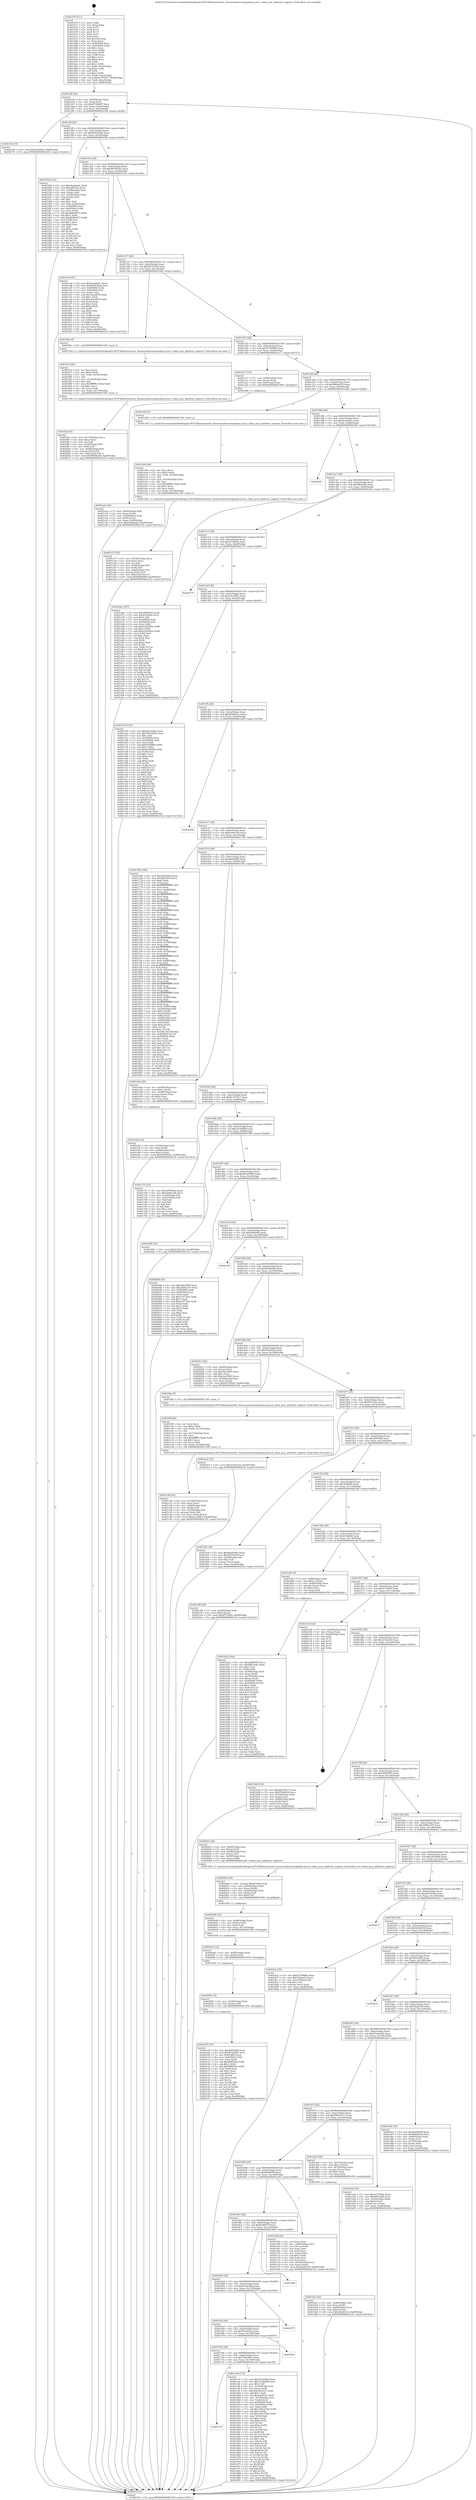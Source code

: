 digraph "0x401270" {
  label = "0x401270 (/mnt/c/Users/mathe/Desktop/tcc/POCII/binaries/extr_linuxsoundsocomapsdma-pcm.h_sdma_pcm_platform_register_Final-ollvm.out::main(0))"
  labelloc = "t"
  node[shape=record]

  Entry [label="",width=0.3,height=0.3,shape=circle,fillcolor=black,style=filled]
  "0x4012df" [label="{
     0x4012df [32]\l
     | [instrs]\l
     &nbsp;&nbsp;0x4012df \<+6\>: mov -0xa8(%rbp),%eax\l
     &nbsp;&nbsp;0x4012e5 \<+2\>: mov %eax,%ecx\l
     &nbsp;&nbsp;0x4012e7 \<+6\>: sub $0x8740dfd7,%ecx\l
     &nbsp;&nbsp;0x4012ed \<+6\>: mov %eax,-0xbc(%rbp)\l
     &nbsp;&nbsp;0x4012f3 \<+6\>: mov %ecx,-0xc0(%rbp)\l
     &nbsp;&nbsp;0x4012f9 \<+6\>: je 0000000000402166 \<main+0xef6\>\l
  }"]
  "0x402166" [label="{
     0x402166 [15]\l
     | [instrs]\l
     &nbsp;&nbsp;0x402166 \<+10\>: movl $0x30460fe,-0xa8(%rbp)\l
     &nbsp;&nbsp;0x402170 \<+5\>: jmp 0000000000402332 \<main+0x10c2\>\l
  }"]
  "0x4012ff" [label="{
     0x4012ff [28]\l
     | [instrs]\l
     &nbsp;&nbsp;0x4012ff \<+5\>: jmp 0000000000401304 \<main+0x94\>\l
     &nbsp;&nbsp;0x401304 \<+6\>: mov -0xbc(%rbp),%eax\l
     &nbsp;&nbsp;0x40130a \<+5\>: sub $0x894b36ab,%eax\l
     &nbsp;&nbsp;0x40130f \<+6\>: mov %eax,-0xc4(%rbp)\l
     &nbsp;&nbsp;0x401315 \<+6\>: je 0000000000401f26 \<main+0xcb6\>\l
  }"]
  Exit [label="",width=0.3,height=0.3,shape=circle,fillcolor=black,style=filled,peripheries=2]
  "0x401f26" [label="{
     0x401f26 [122]\l
     | [instrs]\l
     &nbsp;&nbsp;0x401f26 \<+5\>: mov $0x9caa0dd1,%eax\l
     &nbsp;&nbsp;0x401f2b \<+5\>: mov $0x2f875ba,%ecx\l
     &nbsp;&nbsp;0x401f30 \<+4\>: mov -0x48(%rbp),%rdx\l
     &nbsp;&nbsp;0x401f34 \<+2\>: mov (%rdx),%esi\l
     &nbsp;&nbsp;0x401f36 \<+4\>: mov -0x58(%rbp),%rdx\l
     &nbsp;&nbsp;0x401f3a \<+2\>: cmp (%rdx),%esi\l
     &nbsp;&nbsp;0x401f3c \<+4\>: setl %dil\l
     &nbsp;&nbsp;0x401f40 \<+4\>: and $0x1,%dil\l
     &nbsp;&nbsp;0x401f44 \<+4\>: mov %dil,-0x29(%rbp)\l
     &nbsp;&nbsp;0x401f48 \<+7\>: mov 0x405060,%esi\l
     &nbsp;&nbsp;0x401f4f \<+8\>: mov 0x405064,%r8d\l
     &nbsp;&nbsp;0x401f57 \<+3\>: mov %esi,%r9d\l
     &nbsp;&nbsp;0x401f5a \<+7\>: sub $0xdb9b0073,%r9d\l
     &nbsp;&nbsp;0x401f61 \<+4\>: sub $0x1,%r9d\l
     &nbsp;&nbsp;0x401f65 \<+7\>: add $0xdb9b0073,%r9d\l
     &nbsp;&nbsp;0x401f6c \<+4\>: imul %r9d,%esi\l
     &nbsp;&nbsp;0x401f70 \<+3\>: and $0x1,%esi\l
     &nbsp;&nbsp;0x401f73 \<+3\>: cmp $0x0,%esi\l
     &nbsp;&nbsp;0x401f76 \<+4\>: sete %dil\l
     &nbsp;&nbsp;0x401f7a \<+4\>: cmp $0xa,%r8d\l
     &nbsp;&nbsp;0x401f7e \<+4\>: setl %r10b\l
     &nbsp;&nbsp;0x401f82 \<+3\>: mov %dil,%r11b\l
     &nbsp;&nbsp;0x401f85 \<+3\>: and %r10b,%r11b\l
     &nbsp;&nbsp;0x401f88 \<+3\>: xor %r10b,%dil\l
     &nbsp;&nbsp;0x401f8b \<+3\>: or %dil,%r11b\l
     &nbsp;&nbsp;0x401f8e \<+4\>: test $0x1,%r11b\l
     &nbsp;&nbsp;0x401f92 \<+3\>: cmovne %ecx,%eax\l
     &nbsp;&nbsp;0x401f95 \<+6\>: mov %eax,-0xa8(%rbp)\l
     &nbsp;&nbsp;0x401f9b \<+5\>: jmp 0000000000402332 \<main+0x10c2\>\l
  }"]
  "0x40131b" [label="{
     0x40131b [28]\l
     | [instrs]\l
     &nbsp;&nbsp;0x40131b \<+5\>: jmp 0000000000401320 \<main+0xb0\>\l
     &nbsp;&nbsp;0x401320 \<+6\>: mov -0xbc(%rbp),%eax\l
     &nbsp;&nbsp;0x401326 \<+5\>: sub $0x907d5b4c,%eax\l
     &nbsp;&nbsp;0x40132b \<+6\>: mov %eax,-0xc8(%rbp)\l
     &nbsp;&nbsp;0x401331 \<+6\>: je 0000000000401ecb \<main+0xc5b\>\l
  }"]
  "0x402105" [label="{
     0x402105 [97]\l
     | [instrs]\l
     &nbsp;&nbsp;0x402105 \<+5\>: mov $0x4601fdf5,%eax\l
     &nbsp;&nbsp;0x40210a \<+5\>: mov $0x8740dfd7,%esi\l
     &nbsp;&nbsp;0x40210f \<+7\>: mov 0x405060,%ecx\l
     &nbsp;&nbsp;0x402116 \<+8\>: mov 0x405064,%r8d\l
     &nbsp;&nbsp;0x40211e \<+3\>: mov %ecx,%r9d\l
     &nbsp;&nbsp;0x402121 \<+7\>: sub $0x89f6f3da,%r9d\l
     &nbsp;&nbsp;0x402128 \<+4\>: sub $0x1,%r9d\l
     &nbsp;&nbsp;0x40212c \<+7\>: add $0x89f6f3da,%r9d\l
     &nbsp;&nbsp;0x402133 \<+4\>: imul %r9d,%ecx\l
     &nbsp;&nbsp;0x402137 \<+3\>: and $0x1,%ecx\l
     &nbsp;&nbsp;0x40213a \<+3\>: cmp $0x0,%ecx\l
     &nbsp;&nbsp;0x40213d \<+4\>: sete %r10b\l
     &nbsp;&nbsp;0x402141 \<+4\>: cmp $0xa,%r8d\l
     &nbsp;&nbsp;0x402145 \<+4\>: setl %r11b\l
     &nbsp;&nbsp;0x402149 \<+3\>: mov %r10b,%bl\l
     &nbsp;&nbsp;0x40214c \<+3\>: and %r11b,%bl\l
     &nbsp;&nbsp;0x40214f \<+3\>: xor %r11b,%r10b\l
     &nbsp;&nbsp;0x402152 \<+3\>: or %r10b,%bl\l
     &nbsp;&nbsp;0x402155 \<+3\>: test $0x1,%bl\l
     &nbsp;&nbsp;0x402158 \<+3\>: cmovne %esi,%eax\l
     &nbsp;&nbsp;0x40215b \<+6\>: mov %eax,-0xa8(%rbp)\l
     &nbsp;&nbsp;0x402161 \<+5\>: jmp 0000000000402332 \<main+0x10c2\>\l
  }"]
  "0x401ecb" [label="{
     0x401ecb [91]\l
     | [instrs]\l
     &nbsp;&nbsp;0x401ecb \<+5\>: mov $0x9caa0dd1,%eax\l
     &nbsp;&nbsp;0x401ed0 \<+5\>: mov $0x894b36ab,%ecx\l
     &nbsp;&nbsp;0x401ed5 \<+7\>: mov 0x405060,%edx\l
     &nbsp;&nbsp;0x401edc \<+7\>: mov 0x405064,%esi\l
     &nbsp;&nbsp;0x401ee3 \<+2\>: mov %edx,%edi\l
     &nbsp;&nbsp;0x401ee5 \<+6\>: sub $0x1bced078,%edi\l
     &nbsp;&nbsp;0x401eeb \<+3\>: sub $0x1,%edi\l
     &nbsp;&nbsp;0x401eee \<+6\>: add $0x1bced078,%edi\l
     &nbsp;&nbsp;0x401ef4 \<+3\>: imul %edi,%edx\l
     &nbsp;&nbsp;0x401ef7 \<+3\>: and $0x1,%edx\l
     &nbsp;&nbsp;0x401efa \<+3\>: cmp $0x0,%edx\l
     &nbsp;&nbsp;0x401efd \<+4\>: sete %r8b\l
     &nbsp;&nbsp;0x401f01 \<+3\>: cmp $0xa,%esi\l
     &nbsp;&nbsp;0x401f04 \<+4\>: setl %r9b\l
     &nbsp;&nbsp;0x401f08 \<+3\>: mov %r8b,%r10b\l
     &nbsp;&nbsp;0x401f0b \<+3\>: and %r9b,%r10b\l
     &nbsp;&nbsp;0x401f0e \<+3\>: xor %r9b,%r8b\l
     &nbsp;&nbsp;0x401f11 \<+3\>: or %r8b,%r10b\l
     &nbsp;&nbsp;0x401f14 \<+4\>: test $0x1,%r10b\l
     &nbsp;&nbsp;0x401f18 \<+3\>: cmovne %ecx,%eax\l
     &nbsp;&nbsp;0x401f1b \<+6\>: mov %eax,-0xa8(%rbp)\l
     &nbsp;&nbsp;0x401f21 \<+5\>: jmp 0000000000402332 \<main+0x10c2\>\l
  }"]
  "0x401337" [label="{
     0x401337 [28]\l
     | [instrs]\l
     &nbsp;&nbsp;0x401337 \<+5\>: jmp 000000000040133c \<main+0xcc\>\l
     &nbsp;&nbsp;0x40133c \<+6\>: mov -0xbc(%rbp),%eax\l
     &nbsp;&nbsp;0x401342 \<+5\>: sub $0x92f35e58,%eax\l
     &nbsp;&nbsp;0x401347 \<+6\>: mov %eax,-0xcc(%rbp)\l
     &nbsp;&nbsp;0x40134d \<+6\>: je 0000000000401fbe \<main+0xd4e\>\l
  }"]
  "0x4020f9" [label="{
     0x4020f9 [12]\l
     | [instrs]\l
     &nbsp;&nbsp;0x4020f9 \<+4\>: mov -0x50(%rbp),%rdx\l
     &nbsp;&nbsp;0x4020fd \<+3\>: mov (%rdx),%rdi\l
     &nbsp;&nbsp;0x402100 \<+5\>: call 0000000000401030 \<free@plt\>\l
     | [calls]\l
     &nbsp;&nbsp;0x401030 \{1\} (unknown)\l
  }"]
  "0x401fbe" [label="{
     0x401fbe [5]\l
     | [instrs]\l
     &nbsp;&nbsp;0x401fbe \<+5\>: call 0000000000401160 \<next_i\>\l
     | [calls]\l
     &nbsp;&nbsp;0x401160 \{1\} (/mnt/c/Users/mathe/Desktop/tcc/POCII/binaries/extr_linuxsoundsocomapsdma-pcm.h_sdma_pcm_platform_register_Final-ollvm.out::next_i)\l
  }"]
  "0x401353" [label="{
     0x401353 [28]\l
     | [instrs]\l
     &nbsp;&nbsp;0x401353 \<+5\>: jmp 0000000000401358 \<main+0xe8\>\l
     &nbsp;&nbsp;0x401358 \<+6\>: mov -0xbc(%rbp),%eax\l
     &nbsp;&nbsp;0x40135e \<+5\>: sub $0x97350680,%eax\l
     &nbsp;&nbsp;0x401363 \<+6\>: mov %eax,-0xd0(%rbp)\l
     &nbsp;&nbsp;0x401369 \<+6\>: je 0000000000401a17 \<main+0x7a7\>\l
  }"]
  "0x4020ed" [label="{
     0x4020ed [12]\l
     | [instrs]\l
     &nbsp;&nbsp;0x4020ed \<+4\>: mov -0x68(%rbp),%rdx\l
     &nbsp;&nbsp;0x4020f1 \<+3\>: mov (%rdx),%rdi\l
     &nbsp;&nbsp;0x4020f4 \<+5\>: call 0000000000401030 \<free@plt\>\l
     | [calls]\l
     &nbsp;&nbsp;0x401030 \{1\} (unknown)\l
  }"]
  "0x401a17" [label="{
     0x401a17 [19]\l
     | [instrs]\l
     &nbsp;&nbsp;0x401a17 \<+7\>: mov -0x98(%rbp),%rax\l
     &nbsp;&nbsp;0x401a1e \<+3\>: mov (%rax),%rax\l
     &nbsp;&nbsp;0x401a21 \<+4\>: mov 0x8(%rax),%rdi\l
     &nbsp;&nbsp;0x401a25 \<+5\>: call 0000000000401060 \<atoi@plt\>\l
     | [calls]\l
     &nbsp;&nbsp;0x401060 \{1\} (unknown)\l
  }"]
  "0x40136f" [label="{
     0x40136f [28]\l
     | [instrs]\l
     &nbsp;&nbsp;0x40136f \<+5\>: jmp 0000000000401374 \<main+0x104\>\l
     &nbsp;&nbsp;0x401374 \<+6\>: mov -0xbc(%rbp),%eax\l
     &nbsp;&nbsp;0x40137a \<+5\>: sub $0x98f2a018,%eax\l
     &nbsp;&nbsp;0x40137f \<+6\>: mov %eax,-0xd4(%rbp)\l
     &nbsp;&nbsp;0x401385 \<+6\>: je 0000000000401e06 \<main+0xb96\>\l
  }"]
  "0x4020d8" [label="{
     0x4020d8 [21]\l
     | [instrs]\l
     &nbsp;&nbsp;0x4020d8 \<+4\>: mov -0x80(%rbp),%rdx\l
     &nbsp;&nbsp;0x4020dc \<+3\>: mov (%rdx),%rdx\l
     &nbsp;&nbsp;0x4020df \<+3\>: mov %rdx,%rdi\l
     &nbsp;&nbsp;0x4020e2 \<+6\>: mov %eax,-0x174(%rbp)\l
     &nbsp;&nbsp;0x4020e8 \<+5\>: call 0000000000401030 \<free@plt\>\l
     | [calls]\l
     &nbsp;&nbsp;0x401030 \{1\} (unknown)\l
  }"]
  "0x401e06" [label="{
     0x401e06 [5]\l
     | [instrs]\l
     &nbsp;&nbsp;0x401e06 \<+5\>: call 0000000000401160 \<next_i\>\l
     | [calls]\l
     &nbsp;&nbsp;0x401160 \{1\} (/mnt/c/Users/mathe/Desktop/tcc/POCII/binaries/extr_linuxsoundsocomapsdma-pcm.h_sdma_pcm_platform_register_Final-ollvm.out::next_i)\l
  }"]
  "0x40138b" [label="{
     0x40138b [28]\l
     | [instrs]\l
     &nbsp;&nbsp;0x40138b \<+5\>: jmp 0000000000401390 \<main+0x120\>\l
     &nbsp;&nbsp;0x401390 \<+6\>: mov -0xbc(%rbp),%eax\l
     &nbsp;&nbsp;0x401396 \<+5\>: sub $0x9caa0dd1,%eax\l
     &nbsp;&nbsp;0x40139b \<+6\>: mov %eax,-0xd8(%rbp)\l
     &nbsp;&nbsp;0x4013a1 \<+6\>: je 000000000040229f \<main+0x102f\>\l
  }"]
  "0x4020bb" [label="{
     0x4020bb [29]\l
     | [instrs]\l
     &nbsp;&nbsp;0x4020bb \<+10\>: movabs $0x4030b6,%rdi\l
     &nbsp;&nbsp;0x4020c5 \<+4\>: mov -0x40(%rbp),%rdx\l
     &nbsp;&nbsp;0x4020c9 \<+2\>: mov %eax,(%rdx)\l
     &nbsp;&nbsp;0x4020cb \<+4\>: mov -0x40(%rbp),%rdx\l
     &nbsp;&nbsp;0x4020cf \<+2\>: mov (%rdx),%esi\l
     &nbsp;&nbsp;0x4020d1 \<+2\>: mov $0x0,%al\l
     &nbsp;&nbsp;0x4020d3 \<+5\>: call 0000000000401040 \<printf@plt\>\l
     | [calls]\l
     &nbsp;&nbsp;0x401040 \{1\} (unknown)\l
  }"]
  "0x40229f" [label="{
     0x40229f\l
  }", style=dashed]
  "0x4013a7" [label="{
     0x4013a7 [28]\l
     | [instrs]\l
     &nbsp;&nbsp;0x4013a7 \<+5\>: jmp 00000000004013ac \<main+0x13c\>\l
     &nbsp;&nbsp;0x4013ac \<+6\>: mov -0xbc(%rbp),%eax\l
     &nbsp;&nbsp;0x4013b2 \<+5\>: sub $0x9f93e2f6,%eax\l
     &nbsp;&nbsp;0x4013b7 \<+6\>: mov %eax,-0xdc(%rbp)\l
     &nbsp;&nbsp;0x4013bd \<+6\>: je 0000000000401a6c \<main+0x7fc\>\l
  }"]
  "0x401fef" [label="{
     0x401fef [45]\l
     | [instrs]\l
     &nbsp;&nbsp;0x401fef \<+6\>: mov -0x170(%rbp),%ecx\l
     &nbsp;&nbsp;0x401ff5 \<+3\>: imul %eax,%ecx\l
     &nbsp;&nbsp;0x401ff8 \<+3\>: mov %cl,%dil\l
     &nbsp;&nbsp;0x401ffb \<+4\>: mov -0x50(%rbp),%r8\l
     &nbsp;&nbsp;0x401fff \<+3\>: mov (%r8),%r8\l
     &nbsp;&nbsp;0x402002 \<+4\>: mov -0x48(%rbp),%r9\l
     &nbsp;&nbsp;0x402006 \<+3\>: movslq (%r9),%r9\l
     &nbsp;&nbsp;0x402009 \<+4\>: mov %dil,(%r8,%r9,1)\l
     &nbsp;&nbsp;0x40200d \<+10\>: movl $0xf6954a58,-0xa8(%rbp)\l
     &nbsp;&nbsp;0x402017 \<+5\>: jmp 0000000000402332 \<main+0x10c2\>\l
  }"]
  "0x401a6c" [label="{
     0x401a6c [147]\l
     | [instrs]\l
     &nbsp;&nbsp;0x401a6c \<+5\>: mov $0x286695f3,%eax\l
     &nbsp;&nbsp;0x401a71 \<+5\>: mov $0xd14d0a9,%ecx\l
     &nbsp;&nbsp;0x401a76 \<+2\>: mov $0x1,%dl\l
     &nbsp;&nbsp;0x401a78 \<+7\>: mov 0x405060,%esi\l
     &nbsp;&nbsp;0x401a7f \<+7\>: mov 0x405064,%edi\l
     &nbsp;&nbsp;0x401a86 \<+3\>: mov %esi,%r8d\l
     &nbsp;&nbsp;0x401a89 \<+7\>: sub $0x2244026a,%r8d\l
     &nbsp;&nbsp;0x401a90 \<+4\>: sub $0x1,%r8d\l
     &nbsp;&nbsp;0x401a94 \<+7\>: add $0x2244026a,%r8d\l
     &nbsp;&nbsp;0x401a9b \<+4\>: imul %r8d,%esi\l
     &nbsp;&nbsp;0x401a9f \<+3\>: and $0x1,%esi\l
     &nbsp;&nbsp;0x401aa2 \<+3\>: cmp $0x0,%esi\l
     &nbsp;&nbsp;0x401aa5 \<+4\>: sete %r9b\l
     &nbsp;&nbsp;0x401aa9 \<+3\>: cmp $0xa,%edi\l
     &nbsp;&nbsp;0x401aac \<+4\>: setl %r10b\l
     &nbsp;&nbsp;0x401ab0 \<+3\>: mov %r9b,%r11b\l
     &nbsp;&nbsp;0x401ab3 \<+4\>: xor $0xff,%r11b\l
     &nbsp;&nbsp;0x401ab7 \<+3\>: mov %r10b,%bl\l
     &nbsp;&nbsp;0x401aba \<+3\>: xor $0xff,%bl\l
     &nbsp;&nbsp;0x401abd \<+3\>: xor $0x0,%dl\l
     &nbsp;&nbsp;0x401ac0 \<+3\>: mov %r11b,%r14b\l
     &nbsp;&nbsp;0x401ac3 \<+4\>: and $0x0,%r14b\l
     &nbsp;&nbsp;0x401ac7 \<+3\>: and %dl,%r9b\l
     &nbsp;&nbsp;0x401aca \<+3\>: mov %bl,%r15b\l
     &nbsp;&nbsp;0x401acd \<+4\>: and $0x0,%r15b\l
     &nbsp;&nbsp;0x401ad1 \<+3\>: and %dl,%r10b\l
     &nbsp;&nbsp;0x401ad4 \<+3\>: or %r9b,%r14b\l
     &nbsp;&nbsp;0x401ad7 \<+3\>: or %r10b,%r15b\l
     &nbsp;&nbsp;0x401ada \<+3\>: xor %r15b,%r14b\l
     &nbsp;&nbsp;0x401add \<+3\>: or %bl,%r11b\l
     &nbsp;&nbsp;0x401ae0 \<+4\>: xor $0xff,%r11b\l
     &nbsp;&nbsp;0x401ae4 \<+3\>: or $0x0,%dl\l
     &nbsp;&nbsp;0x401ae7 \<+3\>: and %dl,%r11b\l
     &nbsp;&nbsp;0x401aea \<+3\>: or %r11b,%r14b\l
     &nbsp;&nbsp;0x401aed \<+4\>: test $0x1,%r14b\l
     &nbsp;&nbsp;0x401af1 \<+3\>: cmovne %ecx,%eax\l
     &nbsp;&nbsp;0x401af4 \<+6\>: mov %eax,-0xa8(%rbp)\l
     &nbsp;&nbsp;0x401afa \<+5\>: jmp 0000000000402332 \<main+0x10c2\>\l
  }"]
  "0x4013c3" [label="{
     0x4013c3 [28]\l
     | [instrs]\l
     &nbsp;&nbsp;0x4013c3 \<+5\>: jmp 00000000004013c8 \<main+0x158\>\l
     &nbsp;&nbsp;0x4013c8 \<+6\>: mov -0xbc(%rbp),%eax\l
     &nbsp;&nbsp;0x4013ce \<+5\>: sub $0xa27dfdeb,%eax\l
     &nbsp;&nbsp;0x4013d3 \<+6\>: mov %eax,-0xe0(%rbp)\l
     &nbsp;&nbsp;0x4013d9 \<+6\>: je 0000000000402175 \<main+0xf05\>\l
  }"]
  "0x401fc3" [label="{
     0x401fc3 [44]\l
     | [instrs]\l
     &nbsp;&nbsp;0x401fc3 \<+2\>: xor %ecx,%ecx\l
     &nbsp;&nbsp;0x401fc5 \<+5\>: mov $0x2,%edx\l
     &nbsp;&nbsp;0x401fca \<+6\>: mov %edx,-0x16c(%rbp)\l
     &nbsp;&nbsp;0x401fd0 \<+1\>: cltd\l
     &nbsp;&nbsp;0x401fd1 \<+6\>: mov -0x16c(%rbp),%esi\l
     &nbsp;&nbsp;0x401fd7 \<+2\>: idiv %esi\l
     &nbsp;&nbsp;0x401fd9 \<+6\>: imul $0xfffffffe,%edx,%edx\l
     &nbsp;&nbsp;0x401fdf \<+3\>: sub $0x1,%ecx\l
     &nbsp;&nbsp;0x401fe2 \<+2\>: sub %ecx,%edx\l
     &nbsp;&nbsp;0x401fe4 \<+6\>: mov %edx,-0x170(%rbp)\l
     &nbsp;&nbsp;0x401fea \<+5\>: call 0000000000401160 \<next_i\>\l
     | [calls]\l
     &nbsp;&nbsp;0x401160 \{1\} (/mnt/c/Users/mathe/Desktop/tcc/POCII/binaries/extr_linuxsoundsocomapsdma-pcm.h_sdma_pcm_platform_register_Final-ollvm.out::next_i)\l
  }"]
  "0x402175" [label="{
     0x402175\l
  }", style=dashed]
  "0x4013df" [label="{
     0x4013df [28]\l
     | [instrs]\l
     &nbsp;&nbsp;0x4013df \<+5\>: jmp 00000000004013e4 \<main+0x174\>\l
     &nbsp;&nbsp;0x4013e4 \<+6\>: mov -0xbc(%rbp),%eax\l
     &nbsp;&nbsp;0x4013ea \<+5\>: sub $0xa3a16fb3,%eax\l
     &nbsp;&nbsp;0x4013ef \<+6\>: mov %eax,-0xe4(%rbp)\l
     &nbsp;&nbsp;0x4013f5 \<+6\>: je 0000000000401c55 \<main+0x9e5\>\l
  }"]
  "0x401eab" [label="{
     0x401eab [32]\l
     | [instrs]\l
     &nbsp;&nbsp;0x401eab \<+4\>: mov -0x50(%rbp),%rdi\l
     &nbsp;&nbsp;0x401eaf \<+3\>: mov %rax,(%rdi)\l
     &nbsp;&nbsp;0x401eb2 \<+4\>: mov -0x48(%rbp),%rax\l
     &nbsp;&nbsp;0x401eb6 \<+6\>: movl $0x0,(%rax)\l
     &nbsp;&nbsp;0x401ebc \<+10\>: movl $0x907d5b4c,-0xa8(%rbp)\l
     &nbsp;&nbsp;0x401ec6 \<+5\>: jmp 0000000000402332 \<main+0x10c2\>\l
  }"]
  "0x401c55" [label="{
     0x401c55 [147]\l
     | [instrs]\l
     &nbsp;&nbsp;0x401c55 \<+5\>: mov $0x6f12e0ba,%eax\l
     &nbsp;&nbsp;0x401c5a \<+5\>: mov $0x78bcd953,%ecx\l
     &nbsp;&nbsp;0x401c5f \<+2\>: mov $0x1,%dl\l
     &nbsp;&nbsp;0x401c61 \<+7\>: mov 0x405060,%esi\l
     &nbsp;&nbsp;0x401c68 \<+7\>: mov 0x405064,%edi\l
     &nbsp;&nbsp;0x401c6f \<+3\>: mov %esi,%r8d\l
     &nbsp;&nbsp;0x401c72 \<+7\>: add $0x81f0f986,%r8d\l
     &nbsp;&nbsp;0x401c79 \<+4\>: sub $0x1,%r8d\l
     &nbsp;&nbsp;0x401c7d \<+7\>: sub $0x81f0f986,%r8d\l
     &nbsp;&nbsp;0x401c84 \<+4\>: imul %r8d,%esi\l
     &nbsp;&nbsp;0x401c88 \<+3\>: and $0x1,%esi\l
     &nbsp;&nbsp;0x401c8b \<+3\>: cmp $0x0,%esi\l
     &nbsp;&nbsp;0x401c8e \<+4\>: sete %r9b\l
     &nbsp;&nbsp;0x401c92 \<+3\>: cmp $0xa,%edi\l
     &nbsp;&nbsp;0x401c95 \<+4\>: setl %r10b\l
     &nbsp;&nbsp;0x401c99 \<+3\>: mov %r9b,%r11b\l
     &nbsp;&nbsp;0x401c9c \<+4\>: xor $0xff,%r11b\l
     &nbsp;&nbsp;0x401ca0 \<+3\>: mov %r10b,%bl\l
     &nbsp;&nbsp;0x401ca3 \<+3\>: xor $0xff,%bl\l
     &nbsp;&nbsp;0x401ca6 \<+3\>: xor $0x1,%dl\l
     &nbsp;&nbsp;0x401ca9 \<+3\>: mov %r11b,%r14b\l
     &nbsp;&nbsp;0x401cac \<+4\>: and $0xff,%r14b\l
     &nbsp;&nbsp;0x401cb0 \<+3\>: and %dl,%r9b\l
     &nbsp;&nbsp;0x401cb3 \<+3\>: mov %bl,%r15b\l
     &nbsp;&nbsp;0x401cb6 \<+4\>: and $0xff,%r15b\l
     &nbsp;&nbsp;0x401cba \<+3\>: and %dl,%r10b\l
     &nbsp;&nbsp;0x401cbd \<+3\>: or %r9b,%r14b\l
     &nbsp;&nbsp;0x401cc0 \<+3\>: or %r10b,%r15b\l
     &nbsp;&nbsp;0x401cc3 \<+3\>: xor %r15b,%r14b\l
     &nbsp;&nbsp;0x401cc6 \<+3\>: or %bl,%r11b\l
     &nbsp;&nbsp;0x401cc9 \<+4\>: xor $0xff,%r11b\l
     &nbsp;&nbsp;0x401ccd \<+3\>: or $0x1,%dl\l
     &nbsp;&nbsp;0x401cd0 \<+3\>: and %dl,%r11b\l
     &nbsp;&nbsp;0x401cd3 \<+3\>: or %r11b,%r14b\l
     &nbsp;&nbsp;0x401cd6 \<+4\>: test $0x1,%r14b\l
     &nbsp;&nbsp;0x401cda \<+3\>: cmovne %ecx,%eax\l
     &nbsp;&nbsp;0x401cdd \<+6\>: mov %eax,-0xa8(%rbp)\l
     &nbsp;&nbsp;0x401ce3 \<+5\>: jmp 0000000000402332 \<main+0x10c2\>\l
  }"]
  "0x4013fb" [label="{
     0x4013fb [28]\l
     | [instrs]\l
     &nbsp;&nbsp;0x4013fb \<+5\>: jmp 0000000000401400 \<main+0x190\>\l
     &nbsp;&nbsp;0x401400 \<+6\>: mov -0xbc(%rbp),%eax\l
     &nbsp;&nbsp;0x401406 \<+5\>: sub $0xb82962cc,%eax\l
     &nbsp;&nbsp;0x40140b \<+6\>: mov %eax,-0xe8(%rbp)\l
     &nbsp;&nbsp;0x401411 \<+6\>: je 0000000000401a08 \<main+0x798\>\l
  }"]
  "0x401e37" [label="{
     0x401e37 [45]\l
     | [instrs]\l
     &nbsp;&nbsp;0x401e37 \<+6\>: mov -0x168(%rbp),%ecx\l
     &nbsp;&nbsp;0x401e3d \<+3\>: imul %eax,%ecx\l
     &nbsp;&nbsp;0x401e40 \<+3\>: mov %cl,%dil\l
     &nbsp;&nbsp;0x401e43 \<+4\>: mov -0x68(%rbp),%r8\l
     &nbsp;&nbsp;0x401e47 \<+3\>: mov (%r8),%r8\l
     &nbsp;&nbsp;0x401e4a \<+4\>: mov -0x60(%rbp),%r9\l
     &nbsp;&nbsp;0x401e4e \<+3\>: movslq (%r9),%r9\l
     &nbsp;&nbsp;0x401e51 \<+4\>: mov %dil,(%r8,%r9,1)\l
     &nbsp;&nbsp;0x401e55 \<+10\>: movl $0x68bd5f9f,-0xa8(%rbp)\l
     &nbsp;&nbsp;0x401e5f \<+5\>: jmp 0000000000402332 \<main+0x10c2\>\l
  }"]
  "0x401a08" [label="{
     0x401a08\l
  }", style=dashed]
  "0x401417" [label="{
     0x401417 [28]\l
     | [instrs]\l
     &nbsp;&nbsp;0x401417 \<+5\>: jmp 000000000040141c \<main+0x1ac\>\l
     &nbsp;&nbsp;0x40141c \<+6\>: mov -0xbc(%rbp),%eax\l
     &nbsp;&nbsp;0x401422 \<+5\>: sub $0xba40cc96,%eax\l
     &nbsp;&nbsp;0x401427 \<+6\>: mov %eax,-0xec(%rbp)\l
     &nbsp;&nbsp;0x40142d \<+6\>: je 0000000000401766 \<main+0x4f6\>\l
  }"]
  "0x401e0b" [label="{
     0x401e0b [44]\l
     | [instrs]\l
     &nbsp;&nbsp;0x401e0b \<+2\>: xor %ecx,%ecx\l
     &nbsp;&nbsp;0x401e0d \<+5\>: mov $0x2,%edx\l
     &nbsp;&nbsp;0x401e12 \<+6\>: mov %edx,-0x164(%rbp)\l
     &nbsp;&nbsp;0x401e18 \<+1\>: cltd\l
     &nbsp;&nbsp;0x401e19 \<+6\>: mov -0x164(%rbp),%esi\l
     &nbsp;&nbsp;0x401e1f \<+2\>: idiv %esi\l
     &nbsp;&nbsp;0x401e21 \<+6\>: imul $0xfffffffe,%edx,%edx\l
     &nbsp;&nbsp;0x401e27 \<+3\>: sub $0x1,%ecx\l
     &nbsp;&nbsp;0x401e2a \<+2\>: sub %ecx,%edx\l
     &nbsp;&nbsp;0x401e2c \<+6\>: mov %edx,-0x168(%rbp)\l
     &nbsp;&nbsp;0x401e32 \<+5\>: call 0000000000401160 \<next_i\>\l
     | [calls]\l
     &nbsp;&nbsp;0x401160 \{1\} (/mnt/c/Users/mathe/Desktop/tcc/POCII/binaries/extr_linuxsoundsocomapsdma-pcm.h_sdma_pcm_platform_register_Final-ollvm.out::next_i)\l
  }"]
  "0x401766" [label="{
     0x401766 [348]\l
     | [instrs]\l
     &nbsp;&nbsp;0x401766 \<+5\>: mov $0x2df78de6,%eax\l
     &nbsp;&nbsp;0x40176b \<+5\>: mov $0x42fd321f,%ecx\l
     &nbsp;&nbsp;0x401770 \<+2\>: xor %edx,%edx\l
     &nbsp;&nbsp;0x401772 \<+3\>: mov %rsp,%rsi\l
     &nbsp;&nbsp;0x401775 \<+4\>: add $0xfffffffffffffff0,%rsi\l
     &nbsp;&nbsp;0x401779 \<+3\>: mov %rsi,%rsp\l
     &nbsp;&nbsp;0x40177c \<+7\>: mov %rsi,-0xa0(%rbp)\l
     &nbsp;&nbsp;0x401783 \<+3\>: mov %rsp,%rsi\l
     &nbsp;&nbsp;0x401786 \<+4\>: add $0xfffffffffffffff0,%rsi\l
     &nbsp;&nbsp;0x40178a \<+3\>: mov %rsi,%rsp\l
     &nbsp;&nbsp;0x40178d \<+3\>: mov %rsp,%rdi\l
     &nbsp;&nbsp;0x401790 \<+4\>: add $0xfffffffffffffff0,%rdi\l
     &nbsp;&nbsp;0x401794 \<+3\>: mov %rdi,%rsp\l
     &nbsp;&nbsp;0x401797 \<+7\>: mov %rdi,-0x98(%rbp)\l
     &nbsp;&nbsp;0x40179e \<+3\>: mov %rsp,%rdi\l
     &nbsp;&nbsp;0x4017a1 \<+4\>: add $0xfffffffffffffff0,%rdi\l
     &nbsp;&nbsp;0x4017a5 \<+3\>: mov %rdi,%rsp\l
     &nbsp;&nbsp;0x4017a8 \<+7\>: mov %rdi,-0x90(%rbp)\l
     &nbsp;&nbsp;0x4017af \<+3\>: mov %rsp,%rdi\l
     &nbsp;&nbsp;0x4017b2 \<+4\>: add $0xfffffffffffffff0,%rdi\l
     &nbsp;&nbsp;0x4017b6 \<+3\>: mov %rdi,%rsp\l
     &nbsp;&nbsp;0x4017b9 \<+7\>: mov %rdi,-0x88(%rbp)\l
     &nbsp;&nbsp;0x4017c0 \<+3\>: mov %rsp,%rdi\l
     &nbsp;&nbsp;0x4017c3 \<+4\>: add $0xfffffffffffffff0,%rdi\l
     &nbsp;&nbsp;0x4017c7 \<+3\>: mov %rdi,%rsp\l
     &nbsp;&nbsp;0x4017ca \<+4\>: mov %rdi,-0x80(%rbp)\l
     &nbsp;&nbsp;0x4017ce \<+3\>: mov %rsp,%rdi\l
     &nbsp;&nbsp;0x4017d1 \<+4\>: add $0xfffffffffffffff0,%rdi\l
     &nbsp;&nbsp;0x4017d5 \<+3\>: mov %rdi,%rsp\l
     &nbsp;&nbsp;0x4017d8 \<+4\>: mov %rdi,-0x78(%rbp)\l
     &nbsp;&nbsp;0x4017dc \<+3\>: mov %rsp,%rdi\l
     &nbsp;&nbsp;0x4017df \<+4\>: add $0xfffffffffffffff0,%rdi\l
     &nbsp;&nbsp;0x4017e3 \<+3\>: mov %rdi,%rsp\l
     &nbsp;&nbsp;0x4017e6 \<+4\>: mov %rdi,-0x70(%rbp)\l
     &nbsp;&nbsp;0x4017ea \<+3\>: mov %rsp,%rdi\l
     &nbsp;&nbsp;0x4017ed \<+4\>: add $0xfffffffffffffff0,%rdi\l
     &nbsp;&nbsp;0x4017f1 \<+3\>: mov %rdi,%rsp\l
     &nbsp;&nbsp;0x4017f4 \<+4\>: mov %rdi,-0x68(%rbp)\l
     &nbsp;&nbsp;0x4017f8 \<+3\>: mov %rsp,%rdi\l
     &nbsp;&nbsp;0x4017fb \<+4\>: add $0xfffffffffffffff0,%rdi\l
     &nbsp;&nbsp;0x4017ff \<+3\>: mov %rdi,%rsp\l
     &nbsp;&nbsp;0x401802 \<+4\>: mov %rdi,-0x60(%rbp)\l
     &nbsp;&nbsp;0x401806 \<+3\>: mov %rsp,%rdi\l
     &nbsp;&nbsp;0x401809 \<+4\>: add $0xfffffffffffffff0,%rdi\l
     &nbsp;&nbsp;0x40180d \<+3\>: mov %rdi,%rsp\l
     &nbsp;&nbsp;0x401810 \<+4\>: mov %rdi,-0x58(%rbp)\l
     &nbsp;&nbsp;0x401814 \<+3\>: mov %rsp,%rdi\l
     &nbsp;&nbsp;0x401817 \<+4\>: add $0xfffffffffffffff0,%rdi\l
     &nbsp;&nbsp;0x40181b \<+3\>: mov %rdi,%rsp\l
     &nbsp;&nbsp;0x40181e \<+4\>: mov %rdi,-0x50(%rbp)\l
     &nbsp;&nbsp;0x401822 \<+3\>: mov %rsp,%rdi\l
     &nbsp;&nbsp;0x401825 \<+4\>: add $0xfffffffffffffff0,%rdi\l
     &nbsp;&nbsp;0x401829 \<+3\>: mov %rdi,%rsp\l
     &nbsp;&nbsp;0x40182c \<+4\>: mov %rdi,-0x48(%rbp)\l
     &nbsp;&nbsp;0x401830 \<+3\>: mov %rsp,%rdi\l
     &nbsp;&nbsp;0x401833 \<+4\>: add $0xfffffffffffffff0,%rdi\l
     &nbsp;&nbsp;0x401837 \<+3\>: mov %rdi,%rsp\l
     &nbsp;&nbsp;0x40183a \<+4\>: mov %rdi,-0x40(%rbp)\l
     &nbsp;&nbsp;0x40183e \<+7\>: mov -0xa0(%rbp),%rdi\l
     &nbsp;&nbsp;0x401845 \<+6\>: movl $0x0,(%rdi)\l
     &nbsp;&nbsp;0x40184b \<+7\>: mov -0xac(%rbp),%r8d\l
     &nbsp;&nbsp;0x401852 \<+3\>: mov %r8d,(%rsi)\l
     &nbsp;&nbsp;0x401855 \<+7\>: mov -0x98(%rbp),%rdi\l
     &nbsp;&nbsp;0x40185c \<+7\>: mov -0xb8(%rbp),%r9\l
     &nbsp;&nbsp;0x401863 \<+3\>: mov %r9,(%rdi)\l
     &nbsp;&nbsp;0x401866 \<+3\>: cmpl $0x2,(%rsi)\l
     &nbsp;&nbsp;0x401869 \<+4\>: setne %r10b\l
     &nbsp;&nbsp;0x40186d \<+4\>: and $0x1,%r10b\l
     &nbsp;&nbsp;0x401871 \<+4\>: mov %r10b,-0x31(%rbp)\l
     &nbsp;&nbsp;0x401875 \<+8\>: mov 0x405060,%r11d\l
     &nbsp;&nbsp;0x40187d \<+7\>: mov 0x405064,%ebx\l
     &nbsp;&nbsp;0x401884 \<+3\>: sub $0x1,%edx\l
     &nbsp;&nbsp;0x401887 \<+3\>: mov %r11d,%r14d\l
     &nbsp;&nbsp;0x40188a \<+3\>: add %edx,%r14d\l
     &nbsp;&nbsp;0x40188d \<+4\>: imul %r14d,%r11d\l
     &nbsp;&nbsp;0x401891 \<+4\>: and $0x1,%r11d\l
     &nbsp;&nbsp;0x401895 \<+4\>: cmp $0x0,%r11d\l
     &nbsp;&nbsp;0x401899 \<+4\>: sete %r10b\l
     &nbsp;&nbsp;0x40189d \<+3\>: cmp $0xa,%ebx\l
     &nbsp;&nbsp;0x4018a0 \<+4\>: setl %r15b\l
     &nbsp;&nbsp;0x4018a4 \<+3\>: mov %r10b,%r12b\l
     &nbsp;&nbsp;0x4018a7 \<+3\>: and %r15b,%r12b\l
     &nbsp;&nbsp;0x4018aa \<+3\>: xor %r15b,%r10b\l
     &nbsp;&nbsp;0x4018ad \<+3\>: or %r10b,%r12b\l
     &nbsp;&nbsp;0x4018b0 \<+4\>: test $0x1,%r12b\l
     &nbsp;&nbsp;0x4018b4 \<+3\>: cmovne %ecx,%eax\l
     &nbsp;&nbsp;0x4018b7 \<+6\>: mov %eax,-0xa8(%rbp)\l
     &nbsp;&nbsp;0x4018bd \<+5\>: jmp 0000000000402332 \<main+0x10c2\>\l
  }"]
  "0x401433" [label="{
     0x401433 [28]\l
     | [instrs]\l
     &nbsp;&nbsp;0x401433 \<+5\>: jmp 0000000000401438 \<main+0x1c8\>\l
     &nbsp;&nbsp;0x401438 \<+6\>: mov -0xbc(%rbp),%eax\l
     &nbsp;&nbsp;0x40143e \<+5\>: sub $0xbbe9fd94,%eax\l
     &nbsp;&nbsp;0x401443 \<+6\>: mov %eax,-0xf0(%rbp)\l
     &nbsp;&nbsp;0x401449 \<+6\>: je 0000000000401e8e \<main+0xc1e\>\l
  }"]
  "0x401dc2" [label="{
     0x401dc2 [32]\l
     | [instrs]\l
     &nbsp;&nbsp;0x401dc2 \<+4\>: mov -0x68(%rbp),%rdi\l
     &nbsp;&nbsp;0x401dc6 \<+3\>: mov %rax,(%rdi)\l
     &nbsp;&nbsp;0x401dc9 \<+4\>: mov -0x60(%rbp),%rax\l
     &nbsp;&nbsp;0x401dcd \<+6\>: movl $0x0,(%rax)\l
     &nbsp;&nbsp;0x401dd3 \<+10\>: movl $0x5baf21c8,-0xa8(%rbp)\l
     &nbsp;&nbsp;0x401ddd \<+5\>: jmp 0000000000402332 \<main+0x10c2\>\l
  }"]
  "0x401e8e" [label="{
     0x401e8e [29]\l
     | [instrs]\l
     &nbsp;&nbsp;0x401e8e \<+4\>: mov -0x58(%rbp),%rax\l
     &nbsp;&nbsp;0x401e92 \<+6\>: movl $0x1,(%rax)\l
     &nbsp;&nbsp;0x401e98 \<+4\>: mov -0x58(%rbp),%rax\l
     &nbsp;&nbsp;0x401e9c \<+3\>: movslq (%rax),%rax\l
     &nbsp;&nbsp;0x401e9f \<+4\>: shl $0x0,%rax\l
     &nbsp;&nbsp;0x401ea3 \<+3\>: mov %rax,%rdi\l
     &nbsp;&nbsp;0x401ea6 \<+5\>: call 0000000000401050 \<malloc@plt\>\l
     | [calls]\l
     &nbsp;&nbsp;0x401050 \{1\} (unknown)\l
  }"]
  "0x40144f" [label="{
     0x40144f [28]\l
     | [instrs]\l
     &nbsp;&nbsp;0x40144f \<+5\>: jmp 0000000000401454 \<main+0x1e4\>\l
     &nbsp;&nbsp;0x401454 \<+6\>: mov -0xbc(%rbp),%eax\l
     &nbsp;&nbsp;0x40145a \<+5\>: sub $0xbc1075e7,%eax\l
     &nbsp;&nbsp;0x40145f \<+6\>: mov %eax,-0xf4(%rbp)\l
     &nbsp;&nbsp;0x401465 \<+6\>: je 0000000000401731 \<main+0x4c1\>\l
  }"]
  "0x401727" [label="{
     0x401727\l
  }", style=dashed]
  "0x401731" [label="{
     0x401731 [53]\l
     | [instrs]\l
     &nbsp;&nbsp;0x401731 \<+5\>: mov $0x2df78de6,%eax\l
     &nbsp;&nbsp;0x401736 \<+5\>: mov $0xba40cc96,%ecx\l
     &nbsp;&nbsp;0x40173b \<+6\>: mov -0xa2(%rbp),%dl\l
     &nbsp;&nbsp;0x401741 \<+7\>: mov -0xa1(%rbp),%sil\l
     &nbsp;&nbsp;0x401748 \<+3\>: mov %dl,%dil\l
     &nbsp;&nbsp;0x40174b \<+3\>: and %sil,%dil\l
     &nbsp;&nbsp;0x40174e \<+3\>: xor %sil,%dl\l
     &nbsp;&nbsp;0x401751 \<+3\>: or %dl,%dil\l
     &nbsp;&nbsp;0x401754 \<+4\>: test $0x1,%dil\l
     &nbsp;&nbsp;0x401758 \<+3\>: cmovne %ecx,%eax\l
     &nbsp;&nbsp;0x40175b \<+6\>: mov %eax,-0xa8(%rbp)\l
     &nbsp;&nbsp;0x401761 \<+5\>: jmp 0000000000402332 \<main+0x10c2\>\l
  }"]
  "0x40146b" [label="{
     0x40146b [28]\l
     | [instrs]\l
     &nbsp;&nbsp;0x40146b \<+5\>: jmp 0000000000401470 \<main+0x200\>\l
     &nbsp;&nbsp;0x401470 \<+6\>: mov -0xbc(%rbp),%eax\l
     &nbsp;&nbsp;0x401476 \<+5\>: sub $0xce16bdf4,%eax\l
     &nbsp;&nbsp;0x40147b \<+6\>: mov %eax,-0xf8(%rbp)\l
     &nbsp;&nbsp;0x401481 \<+6\>: je 0000000000401d96 \<main+0xb26\>\l
  }"]
  "0x402332" [label="{
     0x402332 [5]\l
     | [instrs]\l
     &nbsp;&nbsp;0x402332 \<+5\>: jmp 00000000004012df \<main+0x6f\>\l
  }"]
  "0x401270" [label="{
     0x401270 [111]\l
     | [instrs]\l
     &nbsp;&nbsp;0x401270 \<+1\>: push %rbp\l
     &nbsp;&nbsp;0x401271 \<+3\>: mov %rsp,%rbp\l
     &nbsp;&nbsp;0x401274 \<+2\>: push %r15\l
     &nbsp;&nbsp;0x401276 \<+2\>: push %r14\l
     &nbsp;&nbsp;0x401278 \<+2\>: push %r13\l
     &nbsp;&nbsp;0x40127a \<+2\>: push %r12\l
     &nbsp;&nbsp;0x40127c \<+1\>: push %rbx\l
     &nbsp;&nbsp;0x40127d \<+7\>: sub $0x168,%rsp\l
     &nbsp;&nbsp;0x401284 \<+2\>: xor %eax,%eax\l
     &nbsp;&nbsp;0x401286 \<+7\>: mov 0x405060,%ecx\l
     &nbsp;&nbsp;0x40128d \<+7\>: mov 0x405064,%edx\l
     &nbsp;&nbsp;0x401294 \<+3\>: sub $0x1,%eax\l
     &nbsp;&nbsp;0x401297 \<+3\>: mov %ecx,%r8d\l
     &nbsp;&nbsp;0x40129a \<+3\>: add %eax,%r8d\l
     &nbsp;&nbsp;0x40129d \<+4\>: imul %r8d,%ecx\l
     &nbsp;&nbsp;0x4012a1 \<+3\>: and $0x1,%ecx\l
     &nbsp;&nbsp;0x4012a4 \<+3\>: cmp $0x0,%ecx\l
     &nbsp;&nbsp;0x4012a7 \<+4\>: sete %r9b\l
     &nbsp;&nbsp;0x4012ab \<+4\>: and $0x1,%r9b\l
     &nbsp;&nbsp;0x4012af \<+7\>: mov %r9b,-0xa2(%rbp)\l
     &nbsp;&nbsp;0x4012b6 \<+3\>: cmp $0xa,%edx\l
     &nbsp;&nbsp;0x4012b9 \<+4\>: setl %r9b\l
     &nbsp;&nbsp;0x4012bd \<+4\>: and $0x1,%r9b\l
     &nbsp;&nbsp;0x4012c1 \<+7\>: mov %r9b,-0xa1(%rbp)\l
     &nbsp;&nbsp;0x4012c8 \<+10\>: movl $0xbc1075e7,-0xa8(%rbp)\l
     &nbsp;&nbsp;0x4012d2 \<+6\>: mov %edi,-0xac(%rbp)\l
     &nbsp;&nbsp;0x4012d8 \<+7\>: mov %rsi,-0xb8(%rbp)\l
  }"]
  "0x401ce8" [label="{
     0x401ce8 [174]\l
     | [instrs]\l
     &nbsp;&nbsp;0x401ce8 \<+5\>: mov $0x6f12e0ba,%eax\l
     &nbsp;&nbsp;0x401ced \<+5\>: mov $0xce16bdf4,%ecx\l
     &nbsp;&nbsp;0x401cf2 \<+2\>: mov $0x1,%dl\l
     &nbsp;&nbsp;0x401cf4 \<+4\>: mov -0x78(%rbp),%rsi\l
     &nbsp;&nbsp;0x401cf8 \<+2\>: mov (%rsi),%edi\l
     &nbsp;&nbsp;0x401cfa \<+6\>: add $0xe4ef3cf1,%edi\l
     &nbsp;&nbsp;0x401d00 \<+3\>: add $0x1,%edi\l
     &nbsp;&nbsp;0x401d03 \<+6\>: sub $0xe4ef3cf1,%edi\l
     &nbsp;&nbsp;0x401d09 \<+4\>: mov -0x78(%rbp),%rsi\l
     &nbsp;&nbsp;0x401d0d \<+2\>: mov %edi,(%rsi)\l
     &nbsp;&nbsp;0x401d0f \<+7\>: mov 0x405060,%edi\l
     &nbsp;&nbsp;0x401d16 \<+8\>: mov 0x405064,%r8d\l
     &nbsp;&nbsp;0x401d1e \<+3\>: mov %edi,%r9d\l
     &nbsp;&nbsp;0x401d21 \<+7\>: add $0x1b614764,%r9d\l
     &nbsp;&nbsp;0x401d28 \<+4\>: sub $0x1,%r9d\l
     &nbsp;&nbsp;0x401d2c \<+7\>: sub $0x1b614764,%r9d\l
     &nbsp;&nbsp;0x401d33 \<+4\>: imul %r9d,%edi\l
     &nbsp;&nbsp;0x401d37 \<+3\>: and $0x1,%edi\l
     &nbsp;&nbsp;0x401d3a \<+3\>: cmp $0x0,%edi\l
     &nbsp;&nbsp;0x401d3d \<+4\>: sete %r10b\l
     &nbsp;&nbsp;0x401d41 \<+4\>: cmp $0xa,%r8d\l
     &nbsp;&nbsp;0x401d45 \<+4\>: setl %r11b\l
     &nbsp;&nbsp;0x401d49 \<+3\>: mov %r10b,%bl\l
     &nbsp;&nbsp;0x401d4c \<+3\>: xor $0xff,%bl\l
     &nbsp;&nbsp;0x401d4f \<+3\>: mov %r11b,%r14b\l
     &nbsp;&nbsp;0x401d52 \<+4\>: xor $0xff,%r14b\l
     &nbsp;&nbsp;0x401d56 \<+3\>: xor $0x1,%dl\l
     &nbsp;&nbsp;0x401d59 \<+3\>: mov %bl,%r15b\l
     &nbsp;&nbsp;0x401d5c \<+4\>: and $0xff,%r15b\l
     &nbsp;&nbsp;0x401d60 \<+3\>: and %dl,%r10b\l
     &nbsp;&nbsp;0x401d63 \<+3\>: mov %r14b,%r12b\l
     &nbsp;&nbsp;0x401d66 \<+4\>: and $0xff,%r12b\l
     &nbsp;&nbsp;0x401d6a \<+3\>: and %dl,%r11b\l
     &nbsp;&nbsp;0x401d6d \<+3\>: or %r10b,%r15b\l
     &nbsp;&nbsp;0x401d70 \<+3\>: or %r11b,%r12b\l
     &nbsp;&nbsp;0x401d73 \<+3\>: xor %r12b,%r15b\l
     &nbsp;&nbsp;0x401d76 \<+3\>: or %r14b,%bl\l
     &nbsp;&nbsp;0x401d79 \<+3\>: xor $0xff,%bl\l
     &nbsp;&nbsp;0x401d7c \<+3\>: or $0x1,%dl\l
     &nbsp;&nbsp;0x401d7f \<+2\>: and %dl,%bl\l
     &nbsp;&nbsp;0x401d81 \<+3\>: or %bl,%r15b\l
     &nbsp;&nbsp;0x401d84 \<+4\>: test $0x1,%r15b\l
     &nbsp;&nbsp;0x401d88 \<+3\>: cmovne %ecx,%eax\l
     &nbsp;&nbsp;0x401d8b \<+6\>: mov %eax,-0xa8(%rbp)\l
     &nbsp;&nbsp;0x401d91 \<+5\>: jmp 0000000000402332 \<main+0x10c2\>\l
  }"]
  "0x40170b" [label="{
     0x40170b [28]\l
     | [instrs]\l
     &nbsp;&nbsp;0x40170b \<+5\>: jmp 0000000000401710 \<main+0x4a0\>\l
     &nbsp;&nbsp;0x401710 \<+6\>: mov -0xbc(%rbp),%eax\l
     &nbsp;&nbsp;0x401716 \<+5\>: sub $0x78bcd953,%eax\l
     &nbsp;&nbsp;0x40171b \<+6\>: mov %eax,-0x158(%rbp)\l
     &nbsp;&nbsp;0x401721 \<+6\>: je 0000000000401ce8 \<main+0xa78\>\l
  }"]
  "0x401d96" [label="{
     0x401d96 [15]\l
     | [instrs]\l
     &nbsp;&nbsp;0x401d96 \<+10\>: movl $0x215dccb3,-0xa8(%rbp)\l
     &nbsp;&nbsp;0x401da0 \<+5\>: jmp 0000000000402332 \<main+0x10c2\>\l
  }"]
  "0x401487" [label="{
     0x401487 [28]\l
     | [instrs]\l
     &nbsp;&nbsp;0x401487 \<+5\>: jmp 000000000040148c \<main+0x21c\>\l
     &nbsp;&nbsp;0x40148c \<+6\>: mov -0xbc(%rbp),%eax\l
     &nbsp;&nbsp;0x401492 \<+5\>: sub $0xd6a45840,%eax\l
     &nbsp;&nbsp;0x401497 \<+6\>: mov %eax,-0xfc(%rbp)\l
     &nbsp;&nbsp;0x40149d \<+6\>: je 0000000000402046 \<main+0xdd6\>\l
  }"]
  "0x4018e0" [label="{
     0x4018e0\l
  }", style=dashed]
  "0x402046" [label="{
     0x402046 [91]\l
     | [instrs]\l
     &nbsp;&nbsp;0x402046 \<+5\>: mov $0x4601fdf5,%eax\l
     &nbsp;&nbsp;0x40204b \<+5\>: mov $0x290be375,%ecx\l
     &nbsp;&nbsp;0x402050 \<+7\>: mov 0x405060,%edx\l
     &nbsp;&nbsp;0x402057 \<+7\>: mov 0x405064,%esi\l
     &nbsp;&nbsp;0x40205e \<+2\>: mov %edx,%edi\l
     &nbsp;&nbsp;0x402060 \<+6\>: sub $0xa1077edc,%edi\l
     &nbsp;&nbsp;0x402066 \<+3\>: sub $0x1,%edi\l
     &nbsp;&nbsp;0x402069 \<+6\>: add $0xa1077edc,%edi\l
     &nbsp;&nbsp;0x40206f \<+3\>: imul %edi,%edx\l
     &nbsp;&nbsp;0x402072 \<+3\>: and $0x1,%edx\l
     &nbsp;&nbsp;0x402075 \<+3\>: cmp $0x0,%edx\l
     &nbsp;&nbsp;0x402078 \<+4\>: sete %r8b\l
     &nbsp;&nbsp;0x40207c \<+3\>: cmp $0xa,%esi\l
     &nbsp;&nbsp;0x40207f \<+4\>: setl %r9b\l
     &nbsp;&nbsp;0x402083 \<+3\>: mov %r8b,%r10b\l
     &nbsp;&nbsp;0x402086 \<+3\>: and %r9b,%r10b\l
     &nbsp;&nbsp;0x402089 \<+3\>: xor %r9b,%r8b\l
     &nbsp;&nbsp;0x40208c \<+3\>: or %r8b,%r10b\l
     &nbsp;&nbsp;0x40208f \<+4\>: test $0x1,%r10b\l
     &nbsp;&nbsp;0x402093 \<+3\>: cmovne %ecx,%eax\l
     &nbsp;&nbsp;0x402096 \<+6\>: mov %eax,-0xa8(%rbp)\l
     &nbsp;&nbsp;0x40209c \<+5\>: jmp 0000000000402332 \<main+0x10c2\>\l
  }"]
  "0x4014a3" [label="{
     0x4014a3 [28]\l
     | [instrs]\l
     &nbsp;&nbsp;0x4014a3 \<+5\>: jmp 00000000004014a8 \<main+0x238\>\l
     &nbsp;&nbsp;0x4014a8 \<+6\>: mov -0xbc(%rbp),%eax\l
     &nbsp;&nbsp;0x4014ae \<+5\>: sub $0xf49200f0,%eax\l
     &nbsp;&nbsp;0x4014b3 \<+6\>: mov %eax,-0x100(%rbp)\l
     &nbsp;&nbsp;0x4014b9 \<+6\>: je 0000000000402184 \<main+0xf14\>\l
  }"]
  "0x4016ef" [label="{
     0x4016ef [28]\l
     | [instrs]\l
     &nbsp;&nbsp;0x4016ef \<+5\>: jmp 00000000004016f4 \<main+0x484\>\l
     &nbsp;&nbsp;0x4016f4 \<+6\>: mov -0xbc(%rbp),%eax\l
     &nbsp;&nbsp;0x4016fa \<+5\>: sub $0x70adcf1a,%eax\l
     &nbsp;&nbsp;0x4016ff \<+6\>: mov %eax,-0x154(%rbp)\l
     &nbsp;&nbsp;0x401705 \<+6\>: je 00000000004018e0 \<main+0x670\>\l
  }"]
  "0x402184" [label="{
     0x402184\l
  }", style=dashed]
  "0x4014bf" [label="{
     0x4014bf [28]\l
     | [instrs]\l
     &nbsp;&nbsp;0x4014bf \<+5\>: jmp 00000000004014c4 \<main+0x254\>\l
     &nbsp;&nbsp;0x4014c4 \<+6\>: mov -0xbc(%rbp),%eax\l
     &nbsp;&nbsp;0x4014ca \<+5\>: sub $0xf6954a58,%eax\l
     &nbsp;&nbsp;0x4014cf \<+6\>: mov %eax,-0x104(%rbp)\l
     &nbsp;&nbsp;0x4014d5 \<+6\>: je 000000000040201c \<main+0xdac\>\l
  }"]
  "0x402275" [label="{
     0x402275\l
  }", style=dashed]
  "0x40201c" [label="{
     0x40201c [42]\l
     | [instrs]\l
     &nbsp;&nbsp;0x40201c \<+4\>: mov -0x48(%rbp),%rax\l
     &nbsp;&nbsp;0x402020 \<+2\>: mov (%rax),%ecx\l
     &nbsp;&nbsp;0x402022 \<+6\>: sub $0xc4a10b05,%ecx\l
     &nbsp;&nbsp;0x402028 \<+3\>: add $0x1,%ecx\l
     &nbsp;&nbsp;0x40202b \<+6\>: add $0xc4a10b05,%ecx\l
     &nbsp;&nbsp;0x402031 \<+4\>: mov -0x48(%rbp),%rax\l
     &nbsp;&nbsp;0x402035 \<+2\>: mov %ecx,(%rax)\l
     &nbsp;&nbsp;0x402037 \<+10\>: movl $0x907d5b4c,-0xa8(%rbp)\l
     &nbsp;&nbsp;0x402041 \<+5\>: jmp 0000000000402332 \<main+0x10c2\>\l
  }"]
  "0x4014db" [label="{
     0x4014db [28]\l
     | [instrs]\l
     &nbsp;&nbsp;0x4014db \<+5\>: jmp 00000000004014e0 \<main+0x270\>\l
     &nbsp;&nbsp;0x4014e0 \<+6\>: mov -0xbc(%rbp),%eax\l
     &nbsp;&nbsp;0x4014e6 \<+5\>: sub $0xf78e0634,%eax\l
     &nbsp;&nbsp;0x4014eb \<+6\>: mov %eax,-0x108(%rbp)\l
     &nbsp;&nbsp;0x4014f1 \<+6\>: je 0000000000401bfa \<main+0x98a\>\l
  }"]
  "0x4016d3" [label="{
     0x4016d3 [28]\l
     | [instrs]\l
     &nbsp;&nbsp;0x4016d3 \<+5\>: jmp 00000000004016d8 \<main+0x468\>\l
     &nbsp;&nbsp;0x4016d8 \<+6\>: mov -0xbc(%rbp),%eax\l
     &nbsp;&nbsp;0x4016de \<+5\>: sub $0x6f12e0ba,%eax\l
     &nbsp;&nbsp;0x4016e3 \<+6\>: mov %eax,-0x150(%rbp)\l
     &nbsp;&nbsp;0x4016e9 \<+6\>: je 0000000000402275 \<main+0x1005\>\l
  }"]
  "0x401bfa" [label="{
     0x401bfa [5]\l
     | [instrs]\l
     &nbsp;&nbsp;0x401bfa \<+5\>: call 0000000000401160 \<next_i\>\l
     | [calls]\l
     &nbsp;&nbsp;0x401160 \{1\} (/mnt/c/Users/mathe/Desktop/tcc/POCII/binaries/extr_linuxsoundsocomapsdma-pcm.h_sdma_pcm_platform_register_Final-ollvm.out::next_i)\l
  }"]
  "0x4014f7" [label="{
     0x4014f7 [28]\l
     | [instrs]\l
     &nbsp;&nbsp;0x4014f7 \<+5\>: jmp 00000000004014fc \<main+0x28c\>\l
     &nbsp;&nbsp;0x4014fc \<+6\>: mov -0xbc(%rbp),%eax\l
     &nbsp;&nbsp;0x401502 \<+5\>: sub $0xf8f123de,%eax\l
     &nbsp;&nbsp;0x401507 \<+6\>: mov %eax,-0x10c(%rbp)\l
     &nbsp;&nbsp;0x40150d \<+6\>: je 0000000000401bc4 \<main+0x954\>\l
  }"]
  "0x401969" [label="{
     0x401969\l
  }", style=dashed]
  "0x401bc4" [label="{
     0x401bc4 [15]\l
     | [instrs]\l
     &nbsp;&nbsp;0x401bc4 \<+10\>: movl $0x215dccb3,-0xa8(%rbp)\l
     &nbsp;&nbsp;0x401bce \<+5\>: jmp 0000000000402332 \<main+0x10c2\>\l
  }"]
  "0x401513" [label="{
     0x401513 [28]\l
     | [instrs]\l
     &nbsp;&nbsp;0x401513 \<+5\>: jmp 0000000000401518 \<main+0x2a8\>\l
     &nbsp;&nbsp;0x401518 \<+6\>: mov -0xbc(%rbp),%eax\l
     &nbsp;&nbsp;0x40151e \<+5\>: sub $0x2f875ba,%eax\l
     &nbsp;&nbsp;0x401523 \<+6\>: mov %eax,-0x110(%rbp)\l
     &nbsp;&nbsp;0x401529 \<+6\>: je 0000000000401fa0 \<main+0xd30\>\l
  }"]
  "0x4016b7" [label="{
     0x4016b7 [28]\l
     | [instrs]\l
     &nbsp;&nbsp;0x4016b7 \<+5\>: jmp 00000000004016bc \<main+0x44c\>\l
     &nbsp;&nbsp;0x4016bc \<+6\>: mov -0xbc(%rbp),%eax\l
     &nbsp;&nbsp;0x4016c2 \<+5\>: sub $0x6c60f77f,%eax\l
     &nbsp;&nbsp;0x4016c7 \<+6\>: mov %eax,-0x14c(%rbp)\l
     &nbsp;&nbsp;0x4016cd \<+6\>: je 0000000000401969 \<main+0x6f9\>\l
  }"]
  "0x401fa0" [label="{
     0x401fa0 [30]\l
     | [instrs]\l
     &nbsp;&nbsp;0x401fa0 \<+5\>: mov $0xd6a45840,%eax\l
     &nbsp;&nbsp;0x401fa5 \<+5\>: mov $0x92f35e58,%ecx\l
     &nbsp;&nbsp;0x401faa \<+3\>: mov -0x29(%rbp),%dl\l
     &nbsp;&nbsp;0x401fad \<+3\>: test $0x1,%dl\l
     &nbsp;&nbsp;0x401fb0 \<+3\>: cmovne %ecx,%eax\l
     &nbsp;&nbsp;0x401fb3 \<+6\>: mov %eax,-0xa8(%rbp)\l
     &nbsp;&nbsp;0x401fb9 \<+5\>: jmp 0000000000402332 \<main+0x10c2\>\l
  }"]
  "0x40152f" [label="{
     0x40152f [28]\l
     | [instrs]\l
     &nbsp;&nbsp;0x40152f \<+5\>: jmp 0000000000401534 \<main+0x2c4\>\l
     &nbsp;&nbsp;0x401534 \<+6\>: mov -0xbc(%rbp),%eax\l
     &nbsp;&nbsp;0x40153a \<+5\>: sub $0x30460fe,%eax\l
     &nbsp;&nbsp;0x40153f \<+6\>: mov %eax,-0x114(%rbp)\l
     &nbsp;&nbsp;0x401545 \<+6\>: je 0000000000402198 \<main+0xf28\>\l
  }"]
  "0x401e64" [label="{
     0x401e64 [42]\l
     | [instrs]\l
     &nbsp;&nbsp;0x401e64 \<+2\>: xor %eax,%eax\l
     &nbsp;&nbsp;0x401e66 \<+4\>: mov -0x60(%rbp),%rcx\l
     &nbsp;&nbsp;0x401e6a \<+2\>: mov (%rcx),%edx\l
     &nbsp;&nbsp;0x401e6c \<+2\>: mov %eax,%esi\l
     &nbsp;&nbsp;0x401e6e \<+2\>: sub %edx,%esi\l
     &nbsp;&nbsp;0x401e70 \<+2\>: mov %eax,%edx\l
     &nbsp;&nbsp;0x401e72 \<+3\>: sub $0x1,%edx\l
     &nbsp;&nbsp;0x401e75 \<+2\>: add %edx,%esi\l
     &nbsp;&nbsp;0x401e77 \<+2\>: sub %esi,%eax\l
     &nbsp;&nbsp;0x401e79 \<+4\>: mov -0x60(%rbp),%rcx\l
     &nbsp;&nbsp;0x401e7d \<+2\>: mov %eax,(%rcx)\l
     &nbsp;&nbsp;0x401e7f \<+10\>: movl $0x5baf21c8,-0xa8(%rbp)\l
     &nbsp;&nbsp;0x401e89 \<+5\>: jmp 0000000000402332 \<main+0x10c2\>\l
  }"]
  "0x402198" [label="{
     0x402198 [28]\l
     | [instrs]\l
     &nbsp;&nbsp;0x402198 \<+7\>: mov -0xa0(%rbp),%rax\l
     &nbsp;&nbsp;0x40219f \<+6\>: movl $0x0,(%rax)\l
     &nbsp;&nbsp;0x4021a5 \<+10\>: movl $0xd715a05,-0xa8(%rbp)\l
     &nbsp;&nbsp;0x4021af \<+5\>: jmp 0000000000402332 \<main+0x10c2\>\l
  }"]
  "0x40154b" [label="{
     0x40154b [28]\l
     | [instrs]\l
     &nbsp;&nbsp;0x40154b \<+5\>: jmp 0000000000401550 \<main+0x2e0\>\l
     &nbsp;&nbsp;0x401550 \<+6\>: mov -0xbc(%rbp),%eax\l
     &nbsp;&nbsp;0x401556 \<+5\>: sub $0xd14d0a9,%eax\l
     &nbsp;&nbsp;0x40155b \<+6\>: mov %eax,-0x118(%rbp)\l
     &nbsp;&nbsp;0x401561 \<+6\>: je 0000000000401aff \<main+0x88f\>\l
  }"]
  "0x40169b" [label="{
     0x40169b [28]\l
     | [instrs]\l
     &nbsp;&nbsp;0x40169b \<+5\>: jmp 00000000004016a0 \<main+0x430\>\l
     &nbsp;&nbsp;0x4016a0 \<+6\>: mov -0xbc(%rbp),%eax\l
     &nbsp;&nbsp;0x4016a6 \<+5\>: sub $0x68bd5f9f,%eax\l
     &nbsp;&nbsp;0x4016ab \<+6\>: mov %eax,-0x148(%rbp)\l
     &nbsp;&nbsp;0x4016b1 \<+6\>: je 0000000000401e64 \<main+0xbf4\>\l
  }"]
  "0x401aff" [label="{
     0x401aff [35]\l
     | [instrs]\l
     &nbsp;&nbsp;0x401aff \<+7\>: mov -0x88(%rbp),%rax\l
     &nbsp;&nbsp;0x401b06 \<+6\>: movl $0x1,(%rax)\l
     &nbsp;&nbsp;0x401b0c \<+7\>: mov -0x88(%rbp),%rax\l
     &nbsp;&nbsp;0x401b13 \<+3\>: movslq (%rax),%rax\l
     &nbsp;&nbsp;0x401b16 \<+4\>: shl $0x2,%rax\l
     &nbsp;&nbsp;0x401b1a \<+3\>: mov %rax,%rdi\l
     &nbsp;&nbsp;0x401b1d \<+5\>: call 0000000000401050 \<malloc@plt\>\l
     | [calls]\l
     &nbsp;&nbsp;0x401050 \{1\} (unknown)\l
  }"]
  "0x401567" [label="{
     0x401567 [28]\l
     | [instrs]\l
     &nbsp;&nbsp;0x401567 \<+5\>: jmp 000000000040156c \<main+0x2fc\>\l
     &nbsp;&nbsp;0x40156c \<+6\>: mov -0xbc(%rbp),%eax\l
     &nbsp;&nbsp;0x401572 \<+5\>: sub $0xd715a05,%eax\l
     &nbsp;&nbsp;0x401577 \<+6\>: mov %eax,-0x11c(%rbp)\l
     &nbsp;&nbsp;0x40157d \<+6\>: je 00000000004021b4 \<main+0xf44\>\l
  }"]
  "0x401da5" [label="{
     0x401da5 [29]\l
     | [instrs]\l
     &nbsp;&nbsp;0x401da5 \<+4\>: mov -0x70(%rbp),%rax\l
     &nbsp;&nbsp;0x401da9 \<+6\>: movl $0x1,(%rax)\l
     &nbsp;&nbsp;0x401daf \<+4\>: mov -0x70(%rbp),%rax\l
     &nbsp;&nbsp;0x401db3 \<+3\>: movslq (%rax),%rax\l
     &nbsp;&nbsp;0x401db6 \<+4\>: shl $0x0,%rax\l
     &nbsp;&nbsp;0x401dba \<+3\>: mov %rax,%rdi\l
     &nbsp;&nbsp;0x401dbd \<+5\>: call 0000000000401050 \<malloc@plt\>\l
     | [calls]\l
     &nbsp;&nbsp;0x401050 \{1\} (unknown)\l
  }"]
  "0x4021b4" [label="{
     0x4021b4 [24]\l
     | [instrs]\l
     &nbsp;&nbsp;0x4021b4 \<+7\>: mov -0xa0(%rbp),%rax\l
     &nbsp;&nbsp;0x4021bb \<+2\>: mov (%rax),%eax\l
     &nbsp;&nbsp;0x4021bd \<+4\>: lea -0x28(%rbp),%rsp\l
     &nbsp;&nbsp;0x4021c1 \<+1\>: pop %rbx\l
     &nbsp;&nbsp;0x4021c2 \<+2\>: pop %r12\l
     &nbsp;&nbsp;0x4021c4 \<+2\>: pop %r13\l
     &nbsp;&nbsp;0x4021c6 \<+2\>: pop %r14\l
     &nbsp;&nbsp;0x4021c8 \<+2\>: pop %r15\l
     &nbsp;&nbsp;0x4021ca \<+1\>: pop %rbp\l
     &nbsp;&nbsp;0x4021cb \<+1\>: ret\l
  }"]
  "0x401583" [label="{
     0x401583 [28]\l
     | [instrs]\l
     &nbsp;&nbsp;0x401583 \<+5\>: jmp 0000000000401588 \<main+0x318\>\l
     &nbsp;&nbsp;0x401588 \<+6\>: mov -0xbc(%rbp),%eax\l
     &nbsp;&nbsp;0x40158e \<+5\>: sub $0x215dccb3,%eax\l
     &nbsp;&nbsp;0x401593 \<+6\>: mov %eax,-0x120(%rbp)\l
     &nbsp;&nbsp;0x401599 \<+6\>: je 0000000000401bd3 \<main+0x963\>\l
  }"]
  "0x401c2b" [label="{
     0x401c2b [42]\l
     | [instrs]\l
     &nbsp;&nbsp;0x401c2b \<+6\>: mov -0x160(%rbp),%ecx\l
     &nbsp;&nbsp;0x401c31 \<+3\>: imul %eax,%ecx\l
     &nbsp;&nbsp;0x401c34 \<+4\>: mov -0x80(%rbp),%rdi\l
     &nbsp;&nbsp;0x401c38 \<+3\>: mov (%rdi),%rdi\l
     &nbsp;&nbsp;0x401c3b \<+4\>: mov -0x78(%rbp),%r8\l
     &nbsp;&nbsp;0x401c3f \<+3\>: movslq (%r8),%r8\l
     &nbsp;&nbsp;0x401c42 \<+4\>: mov %ecx,(%rdi,%r8,4)\l
     &nbsp;&nbsp;0x401c46 \<+10\>: movl $0xa3a16fb3,-0xa8(%rbp)\l
     &nbsp;&nbsp;0x401c50 \<+5\>: jmp 0000000000402332 \<main+0x10c2\>\l
  }"]
  "0x401bd3" [label="{
     0x401bd3 [39]\l
     | [instrs]\l
     &nbsp;&nbsp;0x401bd3 \<+5\>: mov $0x64634e17,%eax\l
     &nbsp;&nbsp;0x401bd8 \<+5\>: mov $0xf78e0634,%ecx\l
     &nbsp;&nbsp;0x401bdd \<+4\>: mov -0x78(%rbp),%rdx\l
     &nbsp;&nbsp;0x401be1 \<+2\>: mov (%rdx),%esi\l
     &nbsp;&nbsp;0x401be3 \<+7\>: mov -0x88(%rbp),%rdx\l
     &nbsp;&nbsp;0x401bea \<+2\>: cmp (%rdx),%esi\l
     &nbsp;&nbsp;0x401bec \<+3\>: cmovl %ecx,%eax\l
     &nbsp;&nbsp;0x401bef \<+6\>: mov %eax,-0xa8(%rbp)\l
     &nbsp;&nbsp;0x401bf5 \<+5\>: jmp 0000000000402332 \<main+0x10c2\>\l
  }"]
  "0x40159f" [label="{
     0x40159f [28]\l
     | [instrs]\l
     &nbsp;&nbsp;0x40159f \<+5\>: jmp 00000000004015a4 \<main+0x334\>\l
     &nbsp;&nbsp;0x4015a4 \<+6\>: mov -0xbc(%rbp),%eax\l
     &nbsp;&nbsp;0x4015aa \<+5\>: sub $0x286695f3,%eax\l
     &nbsp;&nbsp;0x4015af \<+6\>: mov %eax,-0x124(%rbp)\l
     &nbsp;&nbsp;0x4015b5 \<+6\>: je 0000000000402232 \<main+0xfc2\>\l
  }"]
  "0x401bff" [label="{
     0x401bff [44]\l
     | [instrs]\l
     &nbsp;&nbsp;0x401bff \<+2\>: xor %ecx,%ecx\l
     &nbsp;&nbsp;0x401c01 \<+5\>: mov $0x2,%edx\l
     &nbsp;&nbsp;0x401c06 \<+6\>: mov %edx,-0x15c(%rbp)\l
     &nbsp;&nbsp;0x401c0c \<+1\>: cltd\l
     &nbsp;&nbsp;0x401c0d \<+6\>: mov -0x15c(%rbp),%esi\l
     &nbsp;&nbsp;0x401c13 \<+2\>: idiv %esi\l
     &nbsp;&nbsp;0x401c15 \<+6\>: imul $0xfffffffe,%edx,%edx\l
     &nbsp;&nbsp;0x401c1b \<+3\>: sub $0x1,%ecx\l
     &nbsp;&nbsp;0x401c1e \<+2\>: sub %ecx,%edx\l
     &nbsp;&nbsp;0x401c20 \<+6\>: mov %edx,-0x160(%rbp)\l
     &nbsp;&nbsp;0x401c26 \<+5\>: call 0000000000401160 \<next_i\>\l
     | [calls]\l
     &nbsp;&nbsp;0x401160 \{1\} (/mnt/c/Users/mathe/Desktop/tcc/POCII/binaries/extr_linuxsoundsocomapsdma-pcm.h_sdma_pcm_platform_register_Final-ollvm.out::next_i)\l
  }"]
  "0x402232" [label="{
     0x402232\l
  }", style=dashed]
  "0x4015bb" [label="{
     0x4015bb [28]\l
     | [instrs]\l
     &nbsp;&nbsp;0x4015bb \<+5\>: jmp 00000000004015c0 \<main+0x350\>\l
     &nbsp;&nbsp;0x4015c0 \<+6\>: mov -0xbc(%rbp),%eax\l
     &nbsp;&nbsp;0x4015c6 \<+5\>: sub $0x290be375,%eax\l
     &nbsp;&nbsp;0x4015cb \<+6\>: mov %eax,-0x128(%rbp)\l
     &nbsp;&nbsp;0x4015d1 \<+6\>: je 00000000004020a1 \<main+0xe31\>\l
  }"]
  "0x401b22" [label="{
     0x401b22 [162]\l
     | [instrs]\l
     &nbsp;&nbsp;0x401b22 \<+5\>: mov $0x286695f3,%ecx\l
     &nbsp;&nbsp;0x401b27 \<+5\>: mov $0xf8f123de,%edx\l
     &nbsp;&nbsp;0x401b2c \<+3\>: mov $0x1,%sil\l
     &nbsp;&nbsp;0x401b2f \<+3\>: xor %r8d,%r8d\l
     &nbsp;&nbsp;0x401b32 \<+4\>: mov -0x80(%rbp),%rdi\l
     &nbsp;&nbsp;0x401b36 \<+3\>: mov %rax,(%rdi)\l
     &nbsp;&nbsp;0x401b39 \<+4\>: mov -0x78(%rbp),%rax\l
     &nbsp;&nbsp;0x401b3d \<+6\>: movl $0x0,(%rax)\l
     &nbsp;&nbsp;0x401b43 \<+8\>: mov 0x405060,%r9d\l
     &nbsp;&nbsp;0x401b4b \<+8\>: mov 0x405064,%r10d\l
     &nbsp;&nbsp;0x401b53 \<+4\>: sub $0x1,%r8d\l
     &nbsp;&nbsp;0x401b57 \<+3\>: mov %r9d,%r11d\l
     &nbsp;&nbsp;0x401b5a \<+3\>: add %r8d,%r11d\l
     &nbsp;&nbsp;0x401b5d \<+4\>: imul %r11d,%r9d\l
     &nbsp;&nbsp;0x401b61 \<+4\>: and $0x1,%r9d\l
     &nbsp;&nbsp;0x401b65 \<+4\>: cmp $0x0,%r9d\l
     &nbsp;&nbsp;0x401b69 \<+3\>: sete %bl\l
     &nbsp;&nbsp;0x401b6c \<+4\>: cmp $0xa,%r10d\l
     &nbsp;&nbsp;0x401b70 \<+4\>: setl %r14b\l
     &nbsp;&nbsp;0x401b74 \<+3\>: mov %bl,%r15b\l
     &nbsp;&nbsp;0x401b77 \<+4\>: xor $0xff,%r15b\l
     &nbsp;&nbsp;0x401b7b \<+3\>: mov %r14b,%r12b\l
     &nbsp;&nbsp;0x401b7e \<+4\>: xor $0xff,%r12b\l
     &nbsp;&nbsp;0x401b82 \<+4\>: xor $0x1,%sil\l
     &nbsp;&nbsp;0x401b86 \<+3\>: mov %r15b,%r13b\l
     &nbsp;&nbsp;0x401b89 \<+4\>: and $0xff,%r13b\l
     &nbsp;&nbsp;0x401b8d \<+3\>: and %sil,%bl\l
     &nbsp;&nbsp;0x401b90 \<+3\>: mov %r12b,%al\l
     &nbsp;&nbsp;0x401b93 \<+2\>: and $0xff,%al\l
     &nbsp;&nbsp;0x401b95 \<+3\>: and %sil,%r14b\l
     &nbsp;&nbsp;0x401b98 \<+3\>: or %bl,%r13b\l
     &nbsp;&nbsp;0x401b9b \<+3\>: or %r14b,%al\l
     &nbsp;&nbsp;0x401b9e \<+3\>: xor %al,%r13b\l
     &nbsp;&nbsp;0x401ba1 \<+3\>: or %r12b,%r15b\l
     &nbsp;&nbsp;0x401ba4 \<+4\>: xor $0xff,%r15b\l
     &nbsp;&nbsp;0x401ba8 \<+4\>: or $0x1,%sil\l
     &nbsp;&nbsp;0x401bac \<+3\>: and %sil,%r15b\l
     &nbsp;&nbsp;0x401baf \<+3\>: or %r15b,%r13b\l
     &nbsp;&nbsp;0x401bb2 \<+4\>: test $0x1,%r13b\l
     &nbsp;&nbsp;0x401bb6 \<+3\>: cmovne %edx,%ecx\l
     &nbsp;&nbsp;0x401bb9 \<+6\>: mov %ecx,-0xa8(%rbp)\l
     &nbsp;&nbsp;0x401bbf \<+5\>: jmp 0000000000402332 \<main+0x10c2\>\l
  }"]
  "0x4020a1" [label="{
     0x4020a1 [26]\l
     | [instrs]\l
     &nbsp;&nbsp;0x4020a1 \<+4\>: mov -0x80(%rbp),%rax\l
     &nbsp;&nbsp;0x4020a5 \<+3\>: mov (%rax),%rdi\l
     &nbsp;&nbsp;0x4020a8 \<+4\>: mov -0x68(%rbp),%rax\l
     &nbsp;&nbsp;0x4020ac \<+3\>: mov (%rax),%rsi\l
     &nbsp;&nbsp;0x4020af \<+4\>: mov -0x50(%rbp),%rax\l
     &nbsp;&nbsp;0x4020b3 \<+3\>: mov (%rax),%rdx\l
     &nbsp;&nbsp;0x4020b6 \<+5\>: call 0000000000401240 \<sdma_pcm_platform_register\>\l
     | [calls]\l
     &nbsp;&nbsp;0x401240 \{1\} (/mnt/c/Users/mathe/Desktop/tcc/POCII/binaries/extr_linuxsoundsocomapsdma-pcm.h_sdma_pcm_platform_register_Final-ollvm.out::sdma_pcm_platform_register)\l
  }"]
  "0x4015d7" [label="{
     0x4015d7 [28]\l
     | [instrs]\l
     &nbsp;&nbsp;0x4015d7 \<+5\>: jmp 00000000004015dc \<main+0x36c\>\l
     &nbsp;&nbsp;0x4015dc \<+6\>: mov -0xbc(%rbp),%eax\l
     &nbsp;&nbsp;0x4015e2 \<+5\>: sub $0x2df78de6,%eax\l
     &nbsp;&nbsp;0x4015e7 \<+6\>: mov %eax,-0x12c(%rbp)\l
     &nbsp;&nbsp;0x4015ed \<+6\>: je 00000000004021cc \<main+0xf5c\>\l
  }"]
  "0x40167f" [label="{
     0x40167f [28]\l
     | [instrs]\l
     &nbsp;&nbsp;0x40167f \<+5\>: jmp 0000000000401684 \<main+0x414\>\l
     &nbsp;&nbsp;0x401684 \<+6\>: mov -0xbc(%rbp),%eax\l
     &nbsp;&nbsp;0x40168a \<+5\>: sub $0x64634e17,%eax\l
     &nbsp;&nbsp;0x40168f \<+6\>: mov %eax,-0x144(%rbp)\l
     &nbsp;&nbsp;0x401695 \<+6\>: je 0000000000401da5 \<main+0xb35\>\l
  }"]
  "0x4021cc" [label="{
     0x4021cc\l
  }", style=dashed]
  "0x4015f3" [label="{
     0x4015f3 [28]\l
     | [instrs]\l
     &nbsp;&nbsp;0x4015f3 \<+5\>: jmp 00000000004015f8 \<main+0x388\>\l
     &nbsp;&nbsp;0x4015f8 \<+6\>: mov -0xbc(%rbp),%eax\l
     &nbsp;&nbsp;0x4015fe \<+5\>: sub $0x4247035a,%eax\l
     &nbsp;&nbsp;0x401603 \<+6\>: mov %eax,-0x130(%rbp)\l
     &nbsp;&nbsp;0x401609 \<+6\>: je 0000000000402211 \<main+0xfa1\>\l
  }"]
  "0x401a4e" [label="{
     0x401a4e [30]\l
     | [instrs]\l
     &nbsp;&nbsp;0x401a4e \<+5\>: mov $0xa27dfdeb,%eax\l
     &nbsp;&nbsp;0x401a53 \<+5\>: mov $0x9f93e2f6,%ecx\l
     &nbsp;&nbsp;0x401a58 \<+3\>: mov -0x30(%rbp),%edx\l
     &nbsp;&nbsp;0x401a5b \<+3\>: cmp $0x0,%edx\l
     &nbsp;&nbsp;0x401a5e \<+3\>: cmove %ecx,%eax\l
     &nbsp;&nbsp;0x401a61 \<+6\>: mov %eax,-0xa8(%rbp)\l
     &nbsp;&nbsp;0x401a67 \<+5\>: jmp 0000000000402332 \<main+0x10c2\>\l
  }"]
  "0x402211" [label="{
     0x402211\l
  }", style=dashed]
  "0x40160f" [label="{
     0x40160f [28]\l
     | [instrs]\l
     &nbsp;&nbsp;0x40160f \<+5\>: jmp 0000000000401614 \<main+0x3a4\>\l
     &nbsp;&nbsp;0x401614 \<+6\>: mov -0xbc(%rbp),%eax\l
     &nbsp;&nbsp;0x40161a \<+5\>: sub $0x42fd321f,%eax\l
     &nbsp;&nbsp;0x40161f \<+6\>: mov %eax,-0x134(%rbp)\l
     &nbsp;&nbsp;0x401625 \<+6\>: je 00000000004018c2 \<main+0x652\>\l
  }"]
  "0x401663" [label="{
     0x401663 [28]\l
     | [instrs]\l
     &nbsp;&nbsp;0x401663 \<+5\>: jmp 0000000000401668 \<main+0x3f8\>\l
     &nbsp;&nbsp;0x401668 \<+6\>: mov -0xbc(%rbp),%eax\l
     &nbsp;&nbsp;0x40166e \<+5\>: sub $0x63da0ad2,%eax\l
     &nbsp;&nbsp;0x401673 \<+6\>: mov %eax,-0x140(%rbp)\l
     &nbsp;&nbsp;0x401679 \<+6\>: je 0000000000401a4e \<main+0x7de\>\l
  }"]
  "0x4018c2" [label="{
     0x4018c2 [30]\l
     | [instrs]\l
     &nbsp;&nbsp;0x4018c2 \<+5\>: mov $0x97350680,%eax\l
     &nbsp;&nbsp;0x4018c7 \<+5\>: mov $0x70adcf1a,%ecx\l
     &nbsp;&nbsp;0x4018cc \<+3\>: mov -0x31(%rbp),%dl\l
     &nbsp;&nbsp;0x4018cf \<+3\>: test $0x1,%dl\l
     &nbsp;&nbsp;0x4018d2 \<+3\>: cmovne %ecx,%eax\l
     &nbsp;&nbsp;0x4018d5 \<+6\>: mov %eax,-0xa8(%rbp)\l
     &nbsp;&nbsp;0x4018db \<+5\>: jmp 0000000000402332 \<main+0x10c2\>\l
  }"]
  "0x40162b" [label="{
     0x40162b [28]\l
     | [instrs]\l
     &nbsp;&nbsp;0x40162b \<+5\>: jmp 0000000000401630 \<main+0x3c0\>\l
     &nbsp;&nbsp;0x401630 \<+6\>: mov -0xbc(%rbp),%eax\l
     &nbsp;&nbsp;0x401636 \<+5\>: sub $0x4601fdf5,%eax\l
     &nbsp;&nbsp;0x40163b \<+6\>: mov %eax,-0x138(%rbp)\l
     &nbsp;&nbsp;0x401641 \<+6\>: je 00000000004022c4 \<main+0x1054\>\l
  }"]
  "0x401a2a" [label="{
     0x401a2a [36]\l
     | [instrs]\l
     &nbsp;&nbsp;0x401a2a \<+7\>: mov -0x90(%rbp),%rdi\l
     &nbsp;&nbsp;0x401a31 \<+2\>: mov %eax,(%rdi)\l
     &nbsp;&nbsp;0x401a33 \<+7\>: mov -0x90(%rbp),%rdi\l
     &nbsp;&nbsp;0x401a3a \<+2\>: mov (%rdi),%eax\l
     &nbsp;&nbsp;0x401a3c \<+3\>: mov %eax,-0x30(%rbp)\l
     &nbsp;&nbsp;0x401a3f \<+10\>: movl $0x63da0ad2,-0xa8(%rbp)\l
     &nbsp;&nbsp;0x401a49 \<+5\>: jmp 0000000000402332 \<main+0x10c2\>\l
  }"]
  "0x401de2" [label="{
     0x401de2 [36]\l
     | [instrs]\l
     &nbsp;&nbsp;0x401de2 \<+5\>: mov $0xbbe9fd94,%eax\l
     &nbsp;&nbsp;0x401de7 \<+5\>: mov $0x98f2a018,%ecx\l
     &nbsp;&nbsp;0x401dec \<+4\>: mov -0x60(%rbp),%rdx\l
     &nbsp;&nbsp;0x401df0 \<+2\>: mov (%rdx),%esi\l
     &nbsp;&nbsp;0x401df2 \<+4\>: mov -0x70(%rbp),%rdx\l
     &nbsp;&nbsp;0x401df6 \<+2\>: cmp (%rdx),%esi\l
     &nbsp;&nbsp;0x401df8 \<+3\>: cmovl %ecx,%eax\l
     &nbsp;&nbsp;0x401dfb \<+6\>: mov %eax,-0xa8(%rbp)\l
     &nbsp;&nbsp;0x401e01 \<+5\>: jmp 0000000000402332 \<main+0x10c2\>\l
  }"]
  "0x4022c4" [label="{
     0x4022c4\l
  }", style=dashed]
  "0x401647" [label="{
     0x401647 [28]\l
     | [instrs]\l
     &nbsp;&nbsp;0x401647 \<+5\>: jmp 000000000040164c \<main+0x3dc\>\l
     &nbsp;&nbsp;0x40164c \<+6\>: mov -0xbc(%rbp),%eax\l
     &nbsp;&nbsp;0x401652 \<+5\>: sub $0x5baf21c8,%eax\l
     &nbsp;&nbsp;0x401657 \<+6\>: mov %eax,-0x13c(%rbp)\l
     &nbsp;&nbsp;0x40165d \<+6\>: je 0000000000401de2 \<main+0xb72\>\l
  }"]
  Entry -> "0x401270" [label=" 1"]
  "0x4012df" -> "0x402166" [label=" 1"]
  "0x4012df" -> "0x4012ff" [label=" 32"]
  "0x4021b4" -> Exit [label=" 1"]
  "0x4012ff" -> "0x401f26" [label=" 2"]
  "0x4012ff" -> "0x40131b" [label=" 30"]
  "0x402198" -> "0x402332" [label=" 1"]
  "0x40131b" -> "0x401ecb" [label=" 2"]
  "0x40131b" -> "0x401337" [label=" 28"]
  "0x402166" -> "0x402332" [label=" 1"]
  "0x401337" -> "0x401fbe" [label=" 1"]
  "0x401337" -> "0x401353" [label=" 27"]
  "0x402105" -> "0x402332" [label=" 1"]
  "0x401353" -> "0x401a17" [label=" 1"]
  "0x401353" -> "0x40136f" [label=" 26"]
  "0x4020f9" -> "0x402105" [label=" 1"]
  "0x40136f" -> "0x401e06" [label=" 1"]
  "0x40136f" -> "0x40138b" [label=" 25"]
  "0x4020ed" -> "0x4020f9" [label=" 1"]
  "0x40138b" -> "0x40229f" [label=" 0"]
  "0x40138b" -> "0x4013a7" [label=" 25"]
  "0x4020d8" -> "0x4020ed" [label=" 1"]
  "0x4013a7" -> "0x401a6c" [label=" 1"]
  "0x4013a7" -> "0x4013c3" [label=" 24"]
  "0x4020bb" -> "0x4020d8" [label=" 1"]
  "0x4013c3" -> "0x402175" [label=" 0"]
  "0x4013c3" -> "0x4013df" [label=" 24"]
  "0x4020a1" -> "0x4020bb" [label=" 1"]
  "0x4013df" -> "0x401c55" [label=" 1"]
  "0x4013df" -> "0x4013fb" [label=" 23"]
  "0x402046" -> "0x402332" [label=" 1"]
  "0x4013fb" -> "0x401a08" [label=" 0"]
  "0x4013fb" -> "0x401417" [label=" 23"]
  "0x40201c" -> "0x402332" [label=" 1"]
  "0x401417" -> "0x401766" [label=" 1"]
  "0x401417" -> "0x401433" [label=" 22"]
  "0x401fef" -> "0x402332" [label=" 1"]
  "0x401433" -> "0x401e8e" [label=" 1"]
  "0x401433" -> "0x40144f" [label=" 21"]
  "0x401fc3" -> "0x401fef" [label=" 1"]
  "0x40144f" -> "0x401731" [label=" 1"]
  "0x40144f" -> "0x40146b" [label=" 20"]
  "0x401731" -> "0x402332" [label=" 1"]
  "0x401270" -> "0x4012df" [label=" 1"]
  "0x402332" -> "0x4012df" [label=" 32"]
  "0x401fbe" -> "0x401fc3" [label=" 1"]
  "0x401766" -> "0x402332" [label=" 1"]
  "0x401fa0" -> "0x402332" [label=" 2"]
  "0x40146b" -> "0x401d96" [label=" 1"]
  "0x40146b" -> "0x401487" [label=" 19"]
  "0x401ecb" -> "0x402332" [label=" 2"]
  "0x401487" -> "0x402046" [label=" 1"]
  "0x401487" -> "0x4014a3" [label=" 18"]
  "0x401eab" -> "0x402332" [label=" 1"]
  "0x4014a3" -> "0x402184" [label=" 0"]
  "0x4014a3" -> "0x4014bf" [label=" 18"]
  "0x401e64" -> "0x402332" [label=" 1"]
  "0x4014bf" -> "0x40201c" [label=" 1"]
  "0x4014bf" -> "0x4014db" [label=" 17"]
  "0x401e37" -> "0x402332" [label=" 1"]
  "0x4014db" -> "0x401bfa" [label=" 1"]
  "0x4014db" -> "0x4014f7" [label=" 16"]
  "0x401e06" -> "0x401e0b" [label=" 1"]
  "0x4014f7" -> "0x401bc4" [label=" 1"]
  "0x4014f7" -> "0x401513" [label=" 15"]
  "0x401de2" -> "0x402332" [label=" 2"]
  "0x401513" -> "0x401fa0" [label=" 2"]
  "0x401513" -> "0x40152f" [label=" 13"]
  "0x401da5" -> "0x401dc2" [label=" 1"]
  "0x40152f" -> "0x402198" [label=" 1"]
  "0x40152f" -> "0x40154b" [label=" 12"]
  "0x401d96" -> "0x402332" [label=" 1"]
  "0x40154b" -> "0x401aff" [label=" 1"]
  "0x40154b" -> "0x401567" [label=" 11"]
  "0x40170b" -> "0x401727" [label=" 0"]
  "0x401567" -> "0x4021b4" [label=" 1"]
  "0x401567" -> "0x401583" [label=" 10"]
  "0x40170b" -> "0x401ce8" [label=" 1"]
  "0x401583" -> "0x401bd3" [label=" 2"]
  "0x401583" -> "0x40159f" [label=" 8"]
  "0x4016ef" -> "0x40170b" [label=" 1"]
  "0x40159f" -> "0x402232" [label=" 0"]
  "0x40159f" -> "0x4015bb" [label=" 8"]
  "0x4016ef" -> "0x4018e0" [label=" 0"]
  "0x4015bb" -> "0x4020a1" [label=" 1"]
  "0x4015bb" -> "0x4015d7" [label=" 7"]
  "0x401e8e" -> "0x401eab" [label=" 1"]
  "0x4015d7" -> "0x4021cc" [label=" 0"]
  "0x4015d7" -> "0x4015f3" [label=" 7"]
  "0x4016d3" -> "0x4016ef" [label=" 1"]
  "0x4015f3" -> "0x402211" [label=" 0"]
  "0x4015f3" -> "0x40160f" [label=" 7"]
  "0x4016d3" -> "0x402275" [label=" 0"]
  "0x40160f" -> "0x4018c2" [label=" 1"]
  "0x40160f" -> "0x40162b" [label=" 6"]
  "0x4018c2" -> "0x402332" [label=" 1"]
  "0x401a17" -> "0x401a2a" [label=" 1"]
  "0x401a2a" -> "0x402332" [label=" 1"]
  "0x4016b7" -> "0x4016d3" [label=" 1"]
  "0x40162b" -> "0x4022c4" [label=" 0"]
  "0x40162b" -> "0x401647" [label=" 6"]
  "0x4016b7" -> "0x401969" [label=" 0"]
  "0x401647" -> "0x401de2" [label=" 2"]
  "0x401647" -> "0x401663" [label=" 4"]
  "0x401e0b" -> "0x401e37" [label=" 1"]
  "0x401663" -> "0x401a4e" [label=" 1"]
  "0x401663" -> "0x40167f" [label=" 3"]
  "0x401a4e" -> "0x402332" [label=" 1"]
  "0x401a6c" -> "0x402332" [label=" 1"]
  "0x401aff" -> "0x401b22" [label=" 1"]
  "0x401b22" -> "0x402332" [label=" 1"]
  "0x401bc4" -> "0x402332" [label=" 1"]
  "0x401bd3" -> "0x402332" [label=" 2"]
  "0x401bfa" -> "0x401bff" [label=" 1"]
  "0x401bff" -> "0x401c2b" [label=" 1"]
  "0x401c2b" -> "0x402332" [label=" 1"]
  "0x401c55" -> "0x402332" [label=" 1"]
  "0x401f26" -> "0x402332" [label=" 2"]
  "0x40167f" -> "0x401da5" [label=" 1"]
  "0x40167f" -> "0x40169b" [label=" 2"]
  "0x401ce8" -> "0x402332" [label=" 1"]
  "0x40169b" -> "0x401e64" [label=" 1"]
  "0x40169b" -> "0x4016b7" [label=" 1"]
  "0x401dc2" -> "0x402332" [label=" 1"]
}

